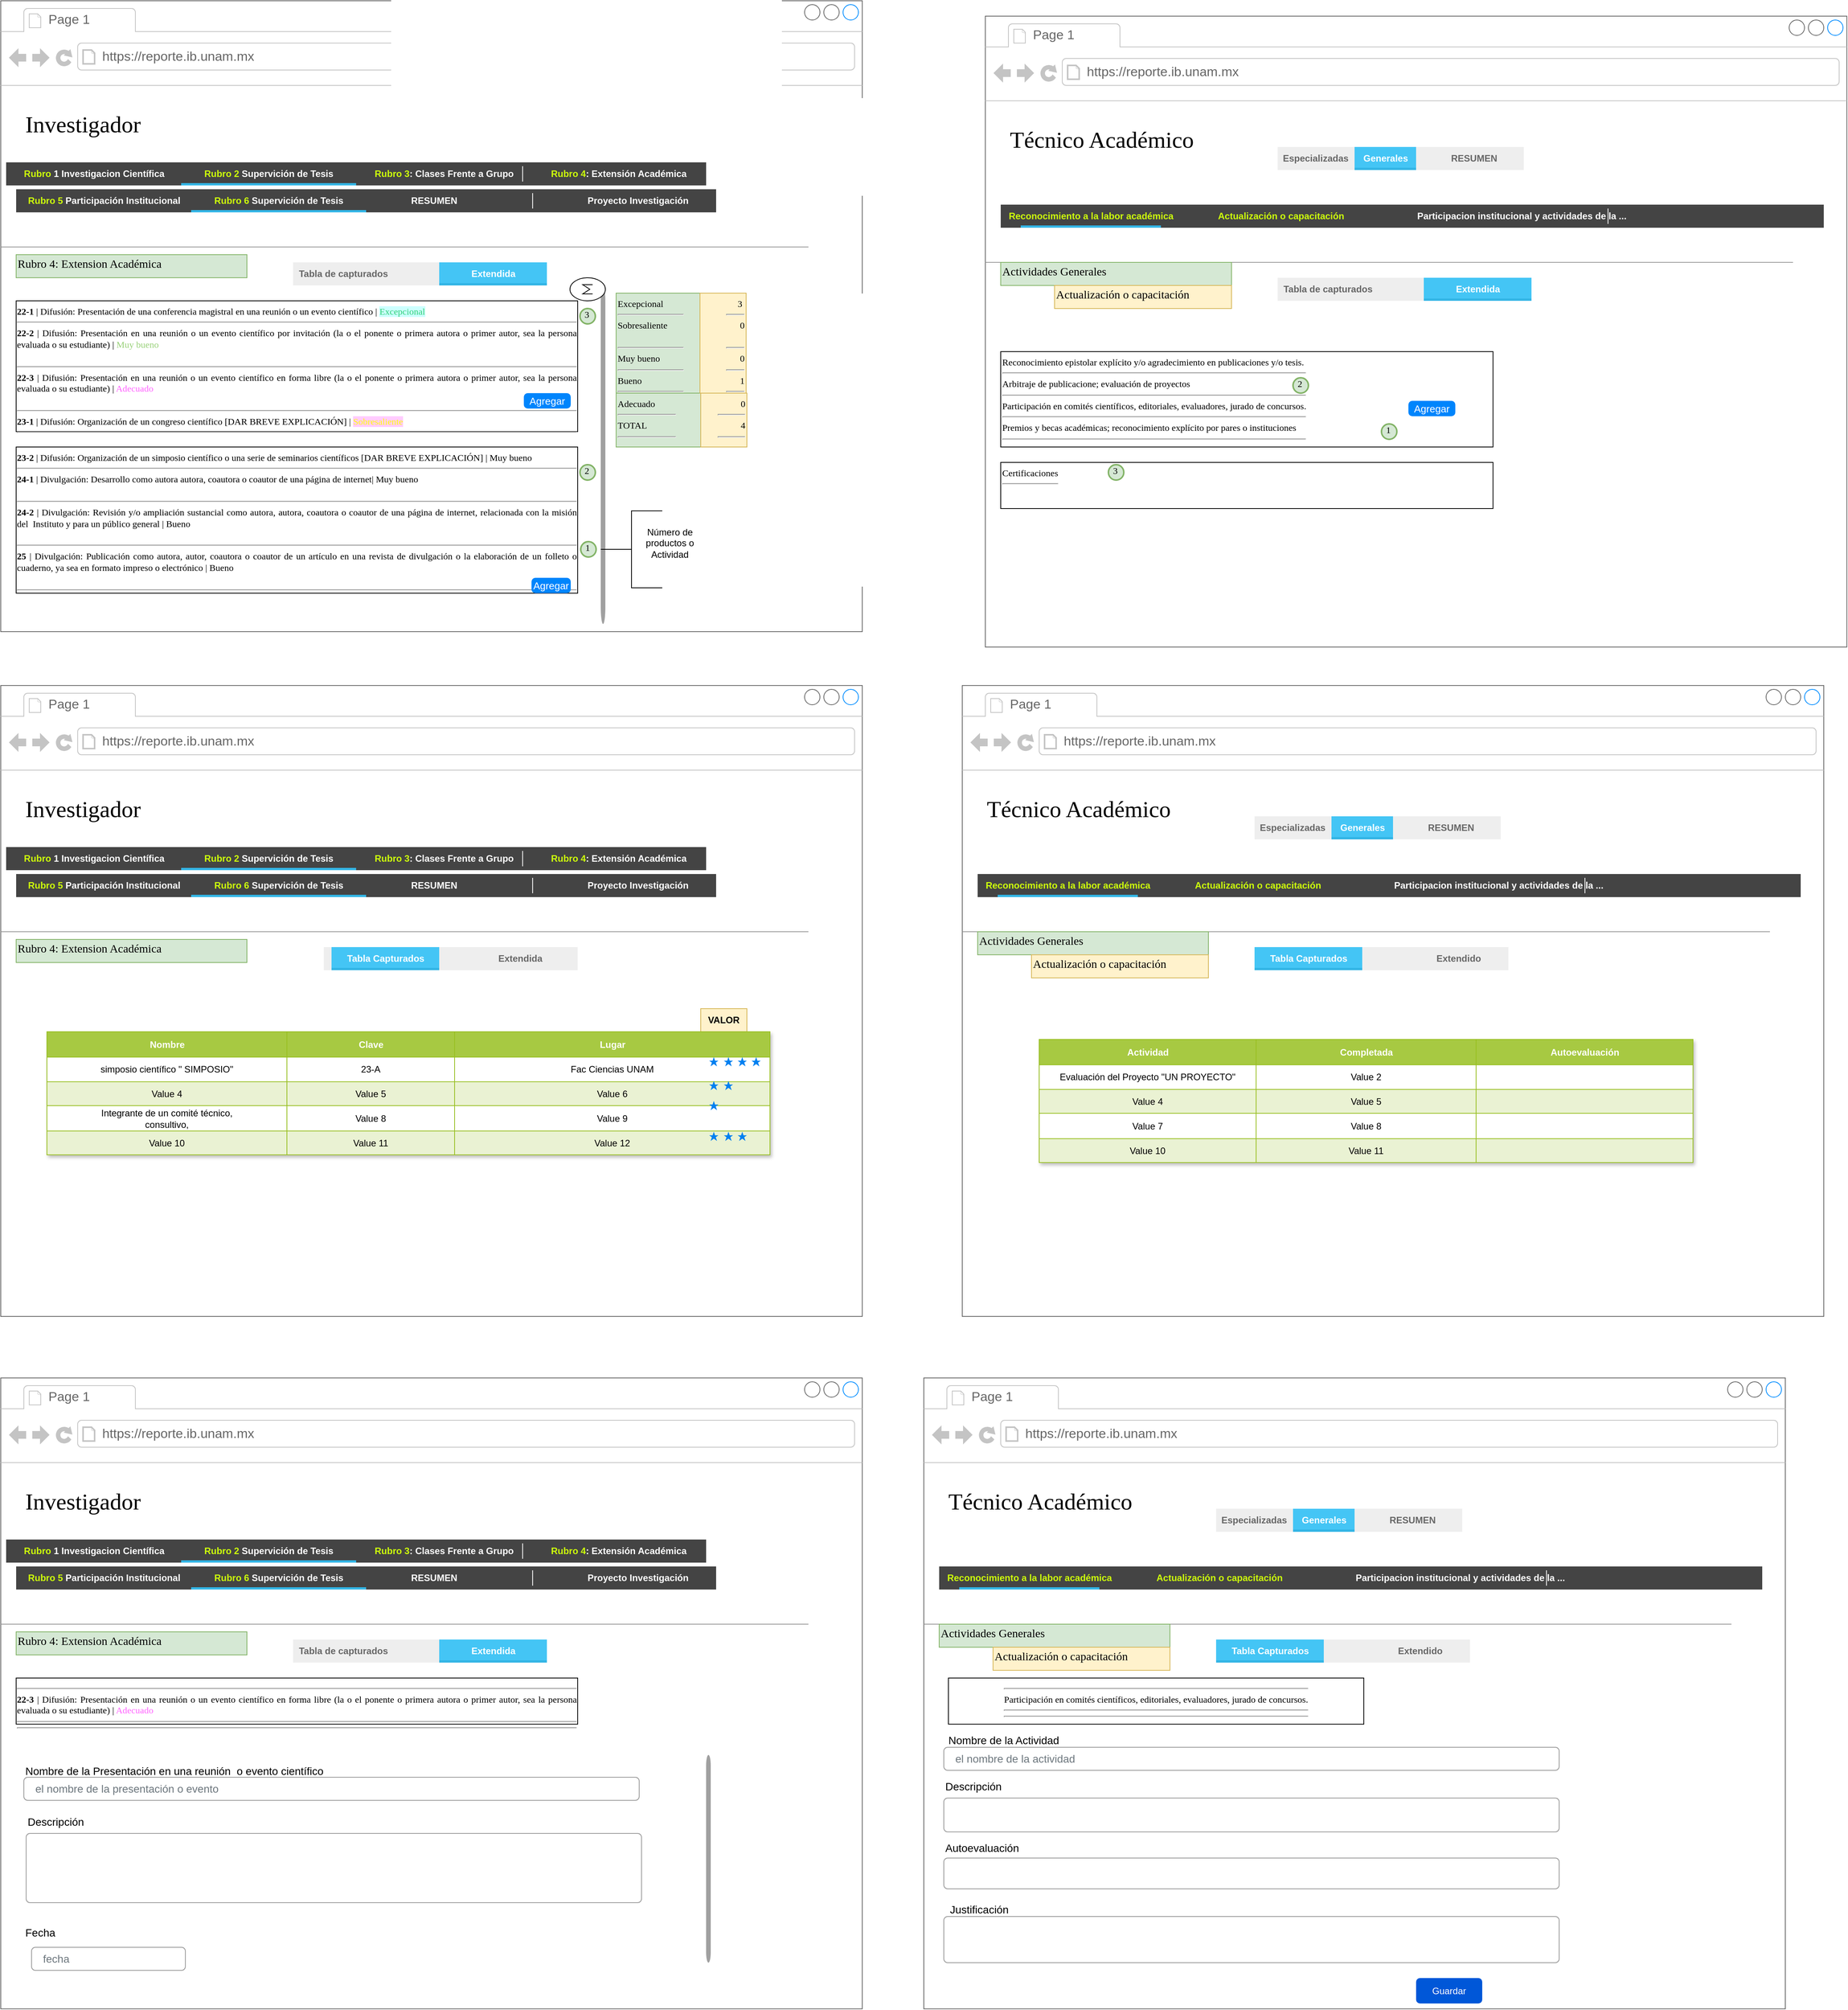 <mxfile version="24.5.5" type="github">
  <diagram name="Page-1" id="2cc2dc42-3aac-f2a9-1cec-7a8b7cbee084">
    <mxGraphModel dx="1912" dy="1059" grid="1" gridSize="10" guides="1" tooltips="1" connect="1" arrows="1" fold="1" page="1" pageScale="1" pageWidth="1100" pageHeight="850" background="#ffffff" math="0" shadow="0">
      <root>
        <mxCell id="0" />
        <mxCell id="1" parent="0" />
        <mxCell id="Z7vsen4MkyStElyQ_sz2-63" value="" style="strokeWidth=1;shadow=0;dashed=0;align=center;html=1;shape=mxgraph.mockup.containers.browserWindow;rSize=0;strokeColor=#666666;mainText=,;recursiveResize=0;rounded=0;labelBackgroundColor=none;fontFamily=Verdana;fontSize=12;fillColor=none;" vertex="1" parent="1">
          <mxGeometry x="160" y="1100" width="1120" height="820" as="geometry" />
        </mxCell>
        <mxCell id="Z7vsen4MkyStElyQ_sz2-64" value="Page 1" style="strokeWidth=1;shadow=0;dashed=0;align=center;html=1;shape=mxgraph.mockup.containers.anchor;fontSize=17;fontColor=#666666;align=left;" vertex="1" parent="Z7vsen4MkyStElyQ_sz2-63">
          <mxGeometry x="60" y="12" width="110" height="26" as="geometry" />
        </mxCell>
        <mxCell id="Z7vsen4MkyStElyQ_sz2-65" value="https://reporte.ib.unam.mx" style="strokeWidth=1;shadow=0;dashed=0;align=center;html=1;shape=mxgraph.mockup.containers.anchor;rSize=0;fontSize=17;fontColor=#666666;align=left;" vertex="1" parent="Z7vsen4MkyStElyQ_sz2-63">
          <mxGeometry x="130" y="60" width="250" height="26" as="geometry" />
        </mxCell>
        <mxCell id="Z7vsen4MkyStElyQ_sz2-66" value="Investigador" style="text;html=1;points=[];align=left;verticalAlign=top;spacingTop=-4;fontSize=30;fontFamily=Verdana" vertex="1" parent="Z7vsen4MkyStElyQ_sz2-63">
          <mxGeometry x="30" y="140" width="340" height="50" as="geometry" />
        </mxCell>
        <mxCell id="Z7vsen4MkyStElyQ_sz2-67" value="" style="verticalLabelPosition=bottom;shadow=0;dashed=0;align=center;html=1;verticalAlign=top;strokeWidth=1;shape=mxgraph.mockup.markup.line;strokeColor=#999999;rounded=0;labelBackgroundColor=none;fillColor=#ffffff;fontFamily=Verdana;fontSize=12;fontColor=#000000;" vertex="1" parent="Z7vsen4MkyStElyQ_sz2-63">
          <mxGeometry y="310" width="1050" height="20" as="geometry" />
        </mxCell>
        <mxCell id="Z7vsen4MkyStElyQ_sz2-68" value="Rubro 4: Extension Académica" style="text;html=1;points=[];align=left;verticalAlign=top;spacingTop=-4;fontSize=15;fontFamily=Verdana;fillColor=#d5e8d4;strokeColor=#82b366;" vertex="1" parent="Z7vsen4MkyStElyQ_sz2-63">
          <mxGeometry x="20" y="330" width="300" height="30" as="geometry" />
        </mxCell>
        <mxCell id="Z7vsen4MkyStElyQ_sz2-70" value="" style="strokeWidth=1;html=1;shadow=0;dashed=0;shape=mxgraph.android.rrect;rSize=0;fillColor=#444444;strokeColor=none;" vertex="1" parent="Z7vsen4MkyStElyQ_sz2-63">
          <mxGeometry x="7" y="210" width="910" height="30" as="geometry" />
        </mxCell>
        <mxCell id="Z7vsen4MkyStElyQ_sz2-71" value="&lt;font color=&quot;#ceff0a&quot;&gt;Rubro&lt;/font&gt; 1 Investigacion Científica" style="strokeWidth=1;html=1;shadow=0;dashed=0;shape=mxgraph.android.anchor;fontStyle=1;fontColor=#ffffff;" vertex="1" parent="Z7vsen4MkyStElyQ_sz2-70">
          <mxGeometry width="227.5" height="30" as="geometry" />
        </mxCell>
        <mxCell id="Z7vsen4MkyStElyQ_sz2-72" value="&lt;font color=&quot;#ceff0a&quot;&gt;Rubro 2&lt;/font&gt; Supervición de Tesis" style="strokeWidth=1;html=1;shadow=0;dashed=0;shape=mxgraph.android.rrect;rSize=0;fontStyle=1;fillColor=none;strokeColor=none;fontColor=#ffffff;" vertex="1" parent="Z7vsen4MkyStElyQ_sz2-70">
          <mxGeometry x="227.5" width="227.5" height="30" as="geometry" />
        </mxCell>
        <mxCell id="Z7vsen4MkyStElyQ_sz2-73" value="" style="strokeWidth=1;html=1;shadow=0;dashed=0;shape=mxgraph.android.rrect;rSize=0;fillColor=#33b5e5;strokeColor=none;" vertex="1" parent="Z7vsen4MkyStElyQ_sz2-72">
          <mxGeometry y="27" width="227.5" height="3" as="geometry" />
        </mxCell>
        <mxCell id="Z7vsen4MkyStElyQ_sz2-74" value="&lt;font color=&quot;#ceff0a&quot;&gt;Rubro 3&lt;/font&gt;: Clases Frente a Grupo" style="strokeWidth=1;html=1;shadow=0;dashed=0;shape=mxgraph.android.anchor;fontStyle=1;fontColor=#ffffff;" vertex="1" parent="Z7vsen4MkyStElyQ_sz2-70">
          <mxGeometry x="455.0" width="227.5" height="30" as="geometry" />
        </mxCell>
        <mxCell id="Z7vsen4MkyStElyQ_sz2-75" value="&lt;font color=&quot;#ceff0a&quot;&gt;Rubro 4&lt;/font&gt;: Extensión Académica" style="strokeWidth=1;html=1;shadow=0;dashed=0;shape=mxgraph.android.anchor;fontStyle=1;fontColor=#ffffff;fillColor=#3399FF;gradientColor=none;strokeColor=default;fillStyle=dots;" vertex="1" parent="Z7vsen4MkyStElyQ_sz2-70">
          <mxGeometry x="682.5" width="227.5" height="30" as="geometry" />
        </mxCell>
        <mxCell id="Z7vsen4MkyStElyQ_sz2-76" value="" style="shape=line;strokeColor=#ffffff;direction=south;" vertex="1" parent="Z7vsen4MkyStElyQ_sz2-70">
          <mxGeometry x="646.838" y="5" width="49.189" height="20" as="geometry" />
        </mxCell>
        <mxCell id="Z7vsen4MkyStElyQ_sz2-77" value="" style="strokeWidth=1;html=1;shadow=0;dashed=0;shape=mxgraph.android.rrect;rSize=0;fillColor=#444444;strokeColor=none;" vertex="1" parent="Z7vsen4MkyStElyQ_sz2-63">
          <mxGeometry x="20" y="245" width="910" height="30" as="geometry" />
        </mxCell>
        <mxCell id="Z7vsen4MkyStElyQ_sz2-78" value="&lt;font color=&quot;#ceff0a&quot;&gt;Rubro 5&lt;/font&gt; Participación Institucional " style="strokeWidth=1;html=1;shadow=0;dashed=0;shape=mxgraph.android.anchor;fontStyle=1;fontColor=#ffffff;" vertex="1" parent="Z7vsen4MkyStElyQ_sz2-77">
          <mxGeometry width="227.5" height="30" as="geometry" />
        </mxCell>
        <mxCell id="Z7vsen4MkyStElyQ_sz2-79" value="&lt;font color=&quot;#ceff0a&quot;&gt;Rubro 6&lt;/font&gt; Supervición de Tesis" style="strokeWidth=1;html=1;shadow=0;dashed=0;shape=mxgraph.android.rrect;rSize=0;fontStyle=1;fillColor=none;strokeColor=none;fontColor=#ffffff;" vertex="1" parent="Z7vsen4MkyStElyQ_sz2-77">
          <mxGeometry x="227.5" width="227.5" height="30" as="geometry" />
        </mxCell>
        <mxCell id="Z7vsen4MkyStElyQ_sz2-80" value="" style="strokeWidth=1;html=1;shadow=0;dashed=0;shape=mxgraph.android.rrect;rSize=0;fillColor=#33b5e5;strokeColor=none;" vertex="1" parent="Z7vsen4MkyStElyQ_sz2-79">
          <mxGeometry y="27" width="227.5" height="3" as="geometry" />
        </mxCell>
        <mxCell id="Z7vsen4MkyStElyQ_sz2-81" value="RESUMEN" style="strokeWidth=1;html=1;shadow=0;dashed=0;shape=mxgraph.android.anchor;fontStyle=1;fontColor=#ffffff;" vertex="1" parent="Z7vsen4MkyStElyQ_sz2-77">
          <mxGeometry x="455" width="175" height="30" as="geometry" />
        </mxCell>
        <mxCell id="Z7vsen4MkyStElyQ_sz2-82" value="" style="strokeWidth=1;html=1;shadow=0;dashed=0;shape=mxgraph.android.anchor;fontStyle=1;fontColor=#ffffff;" vertex="1" parent="Z7vsen4MkyStElyQ_sz2-77">
          <mxGeometry x="682.5" width="227.5" height="30" as="geometry" />
        </mxCell>
        <mxCell id="Z7vsen4MkyStElyQ_sz2-83" value="" style="shape=line;strokeColor=#ffffff;direction=south;" vertex="1" parent="Z7vsen4MkyStElyQ_sz2-77">
          <mxGeometry x="646.838" y="5" width="49.189" height="20" as="geometry" />
        </mxCell>
        <mxCell id="Z7vsen4MkyStElyQ_sz2-84" value="Proyecto Investigación" style="strokeWidth=1;html=1;shadow=0;dashed=0;shape=mxgraph.android.anchor;fontStyle=1;fontColor=#ffffff;" vertex="1" parent="Z7vsen4MkyStElyQ_sz2-77">
          <mxGeometry x="720" width="175" height="30" as="geometry" />
        </mxCell>
        <mxCell id="Z7vsen4MkyStElyQ_sz2-96" value="" style="strokeWidth=1;html=1;shadow=0;dashed=0;shape=mxgraph.android.rrect;rSize=0;fillColor=#eeeeee;strokeColor=none;" vertex="1" parent="Z7vsen4MkyStElyQ_sz2-63">
          <mxGeometry x="420" y="340" width="330" height="30" as="geometry" />
        </mxCell>
        <mxCell id="Z7vsen4MkyStElyQ_sz2-97" value="Extendida" style="strokeWidth=1;html=1;shadow=0;dashed=0;shape=mxgraph.android.anchor;fontStyle=1;fontColor=#666666;" vertex="1" parent="Z7vsen4MkyStElyQ_sz2-96">
          <mxGeometry x="190" width="130" height="30" as="geometry" />
        </mxCell>
        <mxCell id="Z7vsen4MkyStElyQ_sz2-100" value="" style="strokeWidth=1;html=1;shadow=0;dashed=0;shape=mxgraph.android.anchor;fontStyle=1;fontColor=#666666;" vertex="1" parent="Z7vsen4MkyStElyQ_sz2-96">
          <mxGeometry x="165.0" width="82.5" height="30" as="geometry" />
        </mxCell>
        <mxCell id="Z7vsen4MkyStElyQ_sz2-101" value="" style="strokeWidth=1;html=1;shadow=0;dashed=0;shape=mxgraph.android.anchor;fontStyle=1;fontColor=#666666;" vertex="1" parent="Z7vsen4MkyStElyQ_sz2-96">
          <mxGeometry x="247.5" width="82.5" height="30" as="geometry" />
        </mxCell>
        <mxCell id="Z7vsen4MkyStElyQ_sz2-98" value="Tabla Capturados" style="strokeWidth=1;html=1;shadow=0;dashed=0;shape=mxgraph.android.rrect;rSize=0;fontStyle=1;fillColor=#44c5f5;strokeColor=none;fontColor=#ffffff;" vertex="1" parent="Z7vsen4MkyStElyQ_sz2-96">
          <mxGeometry x="10" width="140" height="30" as="geometry" />
        </mxCell>
        <mxCell id="Z7vsen4MkyStElyQ_sz2-99" value="" style="strokeWidth=1;html=1;shadow=0;dashed=0;shape=mxgraph.android.rrect;rSize=0;fillColor=#33b5e5;strokeColor=none;" vertex="1" parent="Z7vsen4MkyStElyQ_sz2-98">
          <mxGeometry y="27" width="140" height="3" as="geometry" />
        </mxCell>
        <mxCell id="Z7vsen4MkyStElyQ_sz2-226" value="VALOR" style="text;html=1;align=center;verticalAlign=middle;whiteSpace=wrap;rounded=0;fontStyle=1;fillColor=#fff2cc;strokeColor=#d6b656;" vertex="1" parent="Z7vsen4MkyStElyQ_sz2-63">
          <mxGeometry x="910" y="420" width="60" height="30" as="geometry" />
        </mxCell>
        <mxCell id="Z7vsen4MkyStElyQ_sz2-140" value="Assets" style="childLayout=tableLayout;recursiveResize=0;strokeColor=#98bf21;fillColor=#A7C942;shadow=1;" vertex="1" parent="1">
          <mxGeometry x="220" y="1550" width="940" height="160" as="geometry" />
        </mxCell>
        <mxCell id="Z7vsen4MkyStElyQ_sz2-141" style="shape=tableRow;horizontal=0;startSize=0;swimlaneHead=0;swimlaneBody=0;top=0;left=0;bottom=0;right=0;dropTarget=0;collapsible=0;recursiveResize=0;expand=0;fontStyle=0;strokeColor=inherit;fillColor=#ffffff;" vertex="1" parent="Z7vsen4MkyStElyQ_sz2-140">
          <mxGeometry width="940" height="33" as="geometry" />
        </mxCell>
        <mxCell id="Z7vsen4MkyStElyQ_sz2-142" value="Nombre" style="connectable=0;recursiveResize=0;strokeColor=inherit;fillColor=#A7C942;align=center;fontStyle=1;fontColor=#FFFFFF;html=1;" vertex="1" parent="Z7vsen4MkyStElyQ_sz2-141">
          <mxGeometry width="312" height="33" as="geometry">
            <mxRectangle width="312" height="33" as="alternateBounds" />
          </mxGeometry>
        </mxCell>
        <mxCell id="Z7vsen4MkyStElyQ_sz2-143" value="Clave " style="connectable=0;recursiveResize=0;strokeColor=inherit;fillColor=#A7C942;align=center;fontStyle=1;fontColor=#FFFFFF;html=1;" vertex="1" parent="Z7vsen4MkyStElyQ_sz2-141">
          <mxGeometry x="312" width="218" height="33" as="geometry">
            <mxRectangle width="218" height="33" as="alternateBounds" />
          </mxGeometry>
        </mxCell>
        <mxCell id="Z7vsen4MkyStElyQ_sz2-144" value="Lugar" style="connectable=0;recursiveResize=0;strokeColor=inherit;fillColor=#A7C942;align=center;fontStyle=1;fontColor=#FFFFFF;html=1;" vertex="1" parent="Z7vsen4MkyStElyQ_sz2-141">
          <mxGeometry x="530" width="410" height="33" as="geometry">
            <mxRectangle width="410" height="33" as="alternateBounds" />
          </mxGeometry>
        </mxCell>
        <mxCell id="Z7vsen4MkyStElyQ_sz2-145" value="" style="shape=tableRow;horizontal=0;startSize=0;swimlaneHead=0;swimlaneBody=0;top=0;left=0;bottom=0;right=0;dropTarget=0;collapsible=0;recursiveResize=0;expand=0;fontStyle=0;strokeColor=inherit;fillColor=#ffffff;" vertex="1" parent="Z7vsen4MkyStElyQ_sz2-140">
          <mxGeometry y="33" width="940" height="32" as="geometry" />
        </mxCell>
        <mxCell id="Z7vsen4MkyStElyQ_sz2-146" value="simposio científico &quot; SIMPOSIO&quot;" style="connectable=0;recursiveResize=0;strokeColor=inherit;fillColor=inherit;align=center;whiteSpace=wrap;html=1;" vertex="1" parent="Z7vsen4MkyStElyQ_sz2-145">
          <mxGeometry width="312" height="32" as="geometry">
            <mxRectangle width="312" height="32" as="alternateBounds" />
          </mxGeometry>
        </mxCell>
        <mxCell id="Z7vsen4MkyStElyQ_sz2-147" value="23-A" style="connectable=0;recursiveResize=0;strokeColor=inherit;fillColor=inherit;align=center;whiteSpace=wrap;html=1;" vertex="1" parent="Z7vsen4MkyStElyQ_sz2-145">
          <mxGeometry x="312" width="218" height="32" as="geometry">
            <mxRectangle width="218" height="32" as="alternateBounds" />
          </mxGeometry>
        </mxCell>
        <mxCell id="Z7vsen4MkyStElyQ_sz2-148" value="Fac Ciencias UNAM" style="connectable=0;recursiveResize=0;strokeColor=inherit;fillColor=inherit;align=center;whiteSpace=wrap;html=1;" vertex="1" parent="Z7vsen4MkyStElyQ_sz2-145">
          <mxGeometry x="530" width="410" height="32" as="geometry">
            <mxRectangle width="410" height="32" as="alternateBounds" />
          </mxGeometry>
        </mxCell>
        <mxCell id="Z7vsen4MkyStElyQ_sz2-149" value="" style="shape=tableRow;horizontal=0;startSize=0;swimlaneHead=0;swimlaneBody=0;top=0;left=0;bottom=0;right=0;dropTarget=0;collapsible=0;recursiveResize=0;expand=0;fontStyle=1;strokeColor=inherit;fillColor=#EAF2D3;" vertex="1" parent="Z7vsen4MkyStElyQ_sz2-140">
          <mxGeometry y="65" width="940" height="31" as="geometry" />
        </mxCell>
        <mxCell id="Z7vsen4MkyStElyQ_sz2-150" value="Value 4" style="connectable=0;recursiveResize=0;strokeColor=inherit;fillColor=inherit;whiteSpace=wrap;html=1;" vertex="1" parent="Z7vsen4MkyStElyQ_sz2-149">
          <mxGeometry width="312" height="31" as="geometry">
            <mxRectangle width="312" height="31" as="alternateBounds" />
          </mxGeometry>
        </mxCell>
        <mxCell id="Z7vsen4MkyStElyQ_sz2-151" value="Value 5" style="connectable=0;recursiveResize=0;strokeColor=inherit;fillColor=inherit;whiteSpace=wrap;html=1;" vertex="1" parent="Z7vsen4MkyStElyQ_sz2-149">
          <mxGeometry x="312" width="218" height="31" as="geometry">
            <mxRectangle width="218" height="31" as="alternateBounds" />
          </mxGeometry>
        </mxCell>
        <mxCell id="Z7vsen4MkyStElyQ_sz2-152" value="Value 6" style="connectable=0;recursiveResize=0;strokeColor=inherit;fillColor=inherit;whiteSpace=wrap;html=1;" vertex="1" parent="Z7vsen4MkyStElyQ_sz2-149">
          <mxGeometry x="530" width="410" height="31" as="geometry">
            <mxRectangle width="410" height="31" as="alternateBounds" />
          </mxGeometry>
        </mxCell>
        <mxCell id="Z7vsen4MkyStElyQ_sz2-153" value="" style="shape=tableRow;horizontal=0;startSize=0;swimlaneHead=0;swimlaneBody=0;top=0;left=0;bottom=0;right=0;dropTarget=0;collapsible=0;recursiveResize=0;expand=0;fontStyle=0;strokeColor=inherit;fillColor=#ffffff;" vertex="1" parent="Z7vsen4MkyStElyQ_sz2-140">
          <mxGeometry y="96" width="940" height="33" as="geometry" />
        </mxCell>
        <mxCell id="Z7vsen4MkyStElyQ_sz2-154" value="Integrante de un comité técnico,&lt;br&gt;consultivo," style="connectable=0;recursiveResize=0;strokeColor=inherit;fillColor=inherit;fontStyle=0;align=center;whiteSpace=wrap;html=1;" vertex="1" parent="Z7vsen4MkyStElyQ_sz2-153">
          <mxGeometry width="312" height="33" as="geometry">
            <mxRectangle width="312" height="33" as="alternateBounds" />
          </mxGeometry>
        </mxCell>
        <mxCell id="Z7vsen4MkyStElyQ_sz2-155" value="Value 8" style="connectable=0;recursiveResize=0;strokeColor=inherit;fillColor=inherit;fontStyle=0;align=center;whiteSpace=wrap;html=1;" vertex="1" parent="Z7vsen4MkyStElyQ_sz2-153">
          <mxGeometry x="312" width="218" height="33" as="geometry">
            <mxRectangle width="218" height="33" as="alternateBounds" />
          </mxGeometry>
        </mxCell>
        <mxCell id="Z7vsen4MkyStElyQ_sz2-156" value="Value 9" style="connectable=0;recursiveResize=0;strokeColor=inherit;fillColor=inherit;fontStyle=0;align=center;whiteSpace=wrap;html=1;" vertex="1" parent="Z7vsen4MkyStElyQ_sz2-153">
          <mxGeometry x="530" width="410" height="33" as="geometry">
            <mxRectangle width="410" height="33" as="alternateBounds" />
          </mxGeometry>
        </mxCell>
        <mxCell id="Z7vsen4MkyStElyQ_sz2-157" value="" style="shape=tableRow;horizontal=0;startSize=0;swimlaneHead=0;swimlaneBody=0;top=0;left=0;bottom=0;right=0;dropTarget=0;collapsible=0;recursiveResize=0;expand=0;fontStyle=1;strokeColor=inherit;fillColor=#EAF2D3;" vertex="1" parent="Z7vsen4MkyStElyQ_sz2-140">
          <mxGeometry y="129" width="940" height="31" as="geometry" />
        </mxCell>
        <mxCell id="Z7vsen4MkyStElyQ_sz2-158" value="Value 10" style="connectable=0;recursiveResize=0;strokeColor=inherit;fillColor=inherit;whiteSpace=wrap;html=1;" vertex="1" parent="Z7vsen4MkyStElyQ_sz2-157">
          <mxGeometry width="312" height="31" as="geometry">
            <mxRectangle width="312" height="31" as="alternateBounds" />
          </mxGeometry>
        </mxCell>
        <mxCell id="Z7vsen4MkyStElyQ_sz2-159" value="Value 11" style="connectable=0;recursiveResize=0;strokeColor=inherit;fillColor=inherit;whiteSpace=wrap;html=1;" vertex="1" parent="Z7vsen4MkyStElyQ_sz2-157">
          <mxGeometry x="312" width="218" height="31" as="geometry">
            <mxRectangle width="218" height="31" as="alternateBounds" />
          </mxGeometry>
        </mxCell>
        <mxCell id="Z7vsen4MkyStElyQ_sz2-160" value="Value 12" style="connectable=0;recursiveResize=0;strokeColor=inherit;fillColor=inherit;whiteSpace=wrap;html=1;" vertex="1" parent="Z7vsen4MkyStElyQ_sz2-157">
          <mxGeometry x="530" width="410" height="31" as="geometry">
            <mxRectangle width="410" height="31" as="alternateBounds" />
          </mxGeometry>
        </mxCell>
        <mxCell id="7026571954dc6520-1" value="" style="strokeWidth=1;shadow=0;dashed=0;align=center;html=1;shape=mxgraph.mockup.containers.browserWindow;rSize=0;strokeColor=#666666;mainText=,;recursiveResize=0;rounded=0;labelBackgroundColor=none;fontFamily=Verdana;fontSize=12;fillColor=none;" parent="1" vertex="1">
          <mxGeometry x="160" y="210" width="1120" height="820" as="geometry" />
        </mxCell>
        <mxCell id="7026571954dc6520-2" value="Page 1" style="strokeWidth=1;shadow=0;dashed=0;align=center;html=1;shape=mxgraph.mockup.containers.anchor;fontSize=17;fontColor=#666666;align=left;" parent="7026571954dc6520-1" vertex="1">
          <mxGeometry x="60" y="12" width="110" height="26" as="geometry" />
        </mxCell>
        <mxCell id="7026571954dc6520-3" value="https://reporte.ib.unam.mx" style="strokeWidth=1;shadow=0;dashed=0;align=center;html=1;shape=mxgraph.mockup.containers.anchor;rSize=0;fontSize=17;fontColor=#666666;align=left;" parent="7026571954dc6520-1" vertex="1">
          <mxGeometry x="130" y="60" width="250" height="26" as="geometry" />
        </mxCell>
        <mxCell id="7026571954dc6520-4" value="Investigador" style="text;html=1;points=[];align=left;verticalAlign=top;spacingTop=-4;fontSize=30;fontFamily=Verdana" parent="7026571954dc6520-1" vertex="1">
          <mxGeometry x="30" y="140" width="340" height="50" as="geometry" />
        </mxCell>
        <mxCell id="7026571954dc6520-15" value="" style="verticalLabelPosition=bottom;shadow=0;dashed=0;align=center;html=1;verticalAlign=top;strokeWidth=1;shape=mxgraph.mockup.markup.line;strokeColor=#999999;rounded=0;labelBackgroundColor=none;fillColor=#ffffff;fontFamily=Verdana;fontSize=12;fontColor=#000000;" parent="7026571954dc6520-1" vertex="1">
          <mxGeometry y="310" width="1050" height="20" as="geometry" />
        </mxCell>
        <mxCell id="7026571954dc6520-16" value="Rubro 4: Extension Académica" style="text;html=1;points=[];align=left;verticalAlign=top;spacingTop=-4;fontSize=15;fontFamily=Verdana;fillColor=#d5e8d4;strokeColor=#82b366;" parent="7026571954dc6520-1" vertex="1">
          <mxGeometry x="20" y="330" width="300" height="30" as="geometry" />
        </mxCell>
        <mxCell id="7026571954dc6520-33" value="&lt;div style=&quot;text-align: justify&quot;&gt;&lt;b&gt;22-1&lt;/b&gt; | Difusión: Presentación de una conferencia magistral en una reunión o un evento científico | &lt;font style=&quot;background-color: rgb(204, 255, 255);&quot; color=&quot;#33d17a&quot;&gt;Excepcional &lt;/font&gt;&lt;br&gt;&lt;/div&gt;&lt;div style=&quot;text-align: justify&quot;&gt;&lt;hr id=&quot;null&quot; style=&quot;text-align: justify&quot;&gt;&lt;span&gt;&lt;div style=&quot;text-align: justify&quot;&gt;&lt;b&gt;22-2&lt;/b&gt; | Difusión: Presentación en una reunión o un evento científico por invitación (la o el ponente o primera autora o primer autor, sea la persona evaluada o su estudiante) | &lt;font color=&quot;#97d077&quot;&gt;Muy bueno&lt;/font&gt;&lt;br&gt;&lt;br&gt;&lt;/div&gt;&lt;/span&gt;&lt;/div&gt;&lt;hr id=&quot;null&quot; style=&quot;text-align: justify&quot;&gt;&lt;span&gt;&lt;div style=&quot;text-align: justify&quot;&gt;&lt;span&gt;&lt;b&gt;22-3&lt;/b&gt; | Difusión: Presentación en una reunión o un evento científico en forma libre (la o el ponente o primera autora o primer autor, sea la persona evaluada o su estudiante) | &lt;font color=&quot;#ff66ff&quot;&gt;Adecuado&lt;/font&gt;&lt;br&gt;&lt;br&gt;&lt;/span&gt;&lt;/div&gt;&lt;/span&gt;&lt;hr id=&quot;null&quot; style=&quot;text-align: justify&quot;&gt;&lt;span&gt;&lt;div style=&quot;text-align: justify&quot;&gt;&lt;b&gt;23-1&lt;/b&gt; | Difusión: Organización de un congreso científico [DAR BREVE EXPLICACIÓN] | &lt;font style=&quot;background-color: rgb(255, 204, 255);&quot; color=&quot;#ffff00&quot;&gt;Sobresaliente&lt;/font&gt;&lt;br&gt;&lt;/div&gt;&lt;/span&gt;&lt;hr id=&quot;null&quot; style=&quot;text-align: left&quot;&gt;" style="whiteSpace=wrap;html=1;rounded=0;shadow=0;labelBackgroundColor=none;strokeWidth=1;fontFamily=Verdana;fontSize=12;align=center;verticalAlign=top;" parent="7026571954dc6520-1" vertex="1">
          <mxGeometry x="20" y="390" width="730" height="170" as="geometry" />
        </mxCell>
        <mxCell id="Z7vsen4MkyStElyQ_sz2-1" value="" style="strokeWidth=1;html=1;shadow=0;dashed=0;shape=mxgraph.android.rrect;rSize=0;fillColor=#444444;strokeColor=none;" vertex="1" parent="7026571954dc6520-1">
          <mxGeometry x="7" y="210" width="910" height="30" as="geometry" />
        </mxCell>
        <mxCell id="Z7vsen4MkyStElyQ_sz2-2" value="&lt;font color=&quot;#ceff0a&quot;&gt;Rubro&lt;/font&gt; 1 Investigacion Científica" style="strokeWidth=1;html=1;shadow=0;dashed=0;shape=mxgraph.android.anchor;fontStyle=1;fontColor=#ffffff;" vertex="1" parent="Z7vsen4MkyStElyQ_sz2-1">
          <mxGeometry width="227.5" height="30" as="geometry" />
        </mxCell>
        <mxCell id="Z7vsen4MkyStElyQ_sz2-3" value="&lt;font color=&quot;#ceff0a&quot;&gt;Rubro 2&lt;/font&gt; Supervición de Tesis" style="strokeWidth=1;html=1;shadow=0;dashed=0;shape=mxgraph.android.rrect;rSize=0;fontStyle=1;fillColor=none;strokeColor=none;fontColor=#ffffff;" vertex="1" parent="Z7vsen4MkyStElyQ_sz2-1">
          <mxGeometry x="227.5" width="227.5" height="30" as="geometry" />
        </mxCell>
        <mxCell id="Z7vsen4MkyStElyQ_sz2-4" value="" style="strokeWidth=1;html=1;shadow=0;dashed=0;shape=mxgraph.android.rrect;rSize=0;fillColor=#33b5e5;strokeColor=none;" vertex="1" parent="Z7vsen4MkyStElyQ_sz2-3">
          <mxGeometry y="27" width="227.5" height="3" as="geometry" />
        </mxCell>
        <mxCell id="Z7vsen4MkyStElyQ_sz2-5" value="&lt;font color=&quot;#ceff0a&quot;&gt;Rubro 3&lt;/font&gt;: Clases Frente a Grupo" style="strokeWidth=1;html=1;shadow=0;dashed=0;shape=mxgraph.android.anchor;fontStyle=1;fontColor=#ffffff;" vertex="1" parent="Z7vsen4MkyStElyQ_sz2-1">
          <mxGeometry x="455.0" width="227.5" height="30" as="geometry" />
        </mxCell>
        <mxCell id="Z7vsen4MkyStElyQ_sz2-6" value="&lt;font color=&quot;#ceff0a&quot;&gt;Rubro 4&lt;/font&gt;: Extensión Académica" style="strokeWidth=1;html=1;shadow=0;dashed=0;shape=mxgraph.android.anchor;fontStyle=1;fontColor=#ffffff;fillColor=#3399FF;gradientColor=none;strokeColor=default;fillStyle=dots;" vertex="1" parent="Z7vsen4MkyStElyQ_sz2-1">
          <mxGeometry x="682.5" width="227.5" height="30" as="geometry" />
        </mxCell>
        <mxCell id="Z7vsen4MkyStElyQ_sz2-7" value="" style="shape=line;strokeColor=#ffffff;direction=south;" vertex="1" parent="Z7vsen4MkyStElyQ_sz2-1">
          <mxGeometry x="646.838" y="5" width="49.189" height="20" as="geometry" />
        </mxCell>
        <mxCell id="Z7vsen4MkyStElyQ_sz2-11" value="" style="strokeWidth=1;html=1;shadow=0;dashed=0;shape=mxgraph.android.rrect;rSize=0;fillColor=#444444;strokeColor=none;" vertex="1" parent="7026571954dc6520-1">
          <mxGeometry x="20" y="245" width="910" height="30" as="geometry" />
        </mxCell>
        <mxCell id="Z7vsen4MkyStElyQ_sz2-12" value="&lt;font color=&quot;#ceff0a&quot;&gt;Rubro 5&lt;/font&gt; Participación Institucional " style="strokeWidth=1;html=1;shadow=0;dashed=0;shape=mxgraph.android.anchor;fontStyle=1;fontColor=#ffffff;" vertex="1" parent="Z7vsen4MkyStElyQ_sz2-11">
          <mxGeometry width="227.5" height="30" as="geometry" />
        </mxCell>
        <mxCell id="Z7vsen4MkyStElyQ_sz2-13" value="&lt;font color=&quot;#ceff0a&quot;&gt;Rubro 6&lt;/font&gt; Supervición de Tesis" style="strokeWidth=1;html=1;shadow=0;dashed=0;shape=mxgraph.android.rrect;rSize=0;fontStyle=1;fillColor=none;strokeColor=none;fontColor=#ffffff;" vertex="1" parent="Z7vsen4MkyStElyQ_sz2-11">
          <mxGeometry x="227.5" width="227.5" height="30" as="geometry" />
        </mxCell>
        <mxCell id="Z7vsen4MkyStElyQ_sz2-14" value="" style="strokeWidth=1;html=1;shadow=0;dashed=0;shape=mxgraph.android.rrect;rSize=0;fillColor=#33b5e5;strokeColor=none;" vertex="1" parent="Z7vsen4MkyStElyQ_sz2-13">
          <mxGeometry y="27" width="227.5" height="3" as="geometry" />
        </mxCell>
        <mxCell id="Z7vsen4MkyStElyQ_sz2-15" value="RESUMEN" style="strokeWidth=1;html=1;shadow=0;dashed=0;shape=mxgraph.android.anchor;fontStyle=1;fontColor=#ffffff;" vertex="1" parent="Z7vsen4MkyStElyQ_sz2-11">
          <mxGeometry x="455" width="175" height="30" as="geometry" />
        </mxCell>
        <mxCell id="Z7vsen4MkyStElyQ_sz2-16" value="" style="strokeWidth=1;html=1;shadow=0;dashed=0;shape=mxgraph.android.anchor;fontStyle=1;fontColor=#ffffff;" vertex="1" parent="Z7vsen4MkyStElyQ_sz2-11">
          <mxGeometry x="682.5" width="227.5" height="30" as="geometry" />
        </mxCell>
        <mxCell id="Z7vsen4MkyStElyQ_sz2-17" value="" style="shape=line;strokeColor=#ffffff;direction=south;" vertex="1" parent="Z7vsen4MkyStElyQ_sz2-11">
          <mxGeometry x="646.838" y="5" width="49.189" height="20" as="geometry" />
        </mxCell>
        <mxCell id="Z7vsen4MkyStElyQ_sz2-25" value="Proyecto Investigación" style="strokeWidth=1;html=1;shadow=0;dashed=0;shape=mxgraph.android.anchor;fontStyle=1;fontColor=#ffffff;" vertex="1" parent="Z7vsen4MkyStElyQ_sz2-11">
          <mxGeometry x="720" width="175" height="30" as="geometry" />
        </mxCell>
        <mxCell id="Z7vsen4MkyStElyQ_sz2-26" value="&lt;div style=&quot;text-align: justify&quot;&gt;&lt;b&gt;23-2&lt;/b&gt; | Difusión: Organización de un simposio científico o una serie de seminarios científicos [DAR BREVE EXPLICACIÓN] | Muy bueno&lt;br&gt;&lt;/div&gt;&lt;div style=&quot;text-align: justify&quot;&gt;&lt;hr id=&quot;null&quot; style=&quot;text-align: justify&quot;&gt;&lt;span&gt;&lt;div style=&quot;text-align: justify&quot;&gt;&lt;b&gt;24-1&lt;/b&gt; | Divulgación: Desarrollo como autora autora, coautora o coautor de una página de internet| Muy bueno&lt;br&gt;&lt;br&gt;&lt;/div&gt;&lt;/span&gt;&lt;/div&gt;&lt;hr id=&quot;null&quot; style=&quot;text-align: justify&quot;&gt;&lt;span&gt;&lt;div style=&quot;text-align: justify&quot;&gt;&lt;span&gt;&lt;b&gt;24-2&lt;/b&gt; | Divulgación: Revisión y/o ampliación sustancial como autora, autora, coautora o coautor de una página de internet, relacionada con la misión del&amp;nbsp; Instituto y para un público general | Bueno&lt;br&gt;&lt;br&gt;&lt;/span&gt;&lt;/div&gt;&lt;/span&gt;&lt;hr id=&quot;null&quot; style=&quot;text-align: justify&quot;&gt;&lt;span&gt;&lt;div style=&quot;text-align: justify&quot;&gt;&lt;b&gt;25&lt;/b&gt; | Divulgación: Publicación como autora, autor, coautora o coautor de un artículo en una revista de divulgación o la elaboración de un folleto o cuaderno, ya sea en formato impreso o electrónico | Bueno&lt;br&gt;&lt;br&gt;&lt;/div&gt;&lt;/span&gt;&lt;hr id=&quot;null&quot; style=&quot;text-align: left&quot;&gt;" style="whiteSpace=wrap;html=1;rounded=0;shadow=0;labelBackgroundColor=none;strokeWidth=1;fontFamily=Verdana;fontSize=12;align=center;verticalAlign=top;" vertex="1" parent="7026571954dc6520-1">
          <mxGeometry x="20" y="580" width="730" height="190" as="geometry" />
        </mxCell>
        <mxCell id="Z7vsen4MkyStElyQ_sz2-27" value="3" style="ellipse;whiteSpace=wrap;html=1;aspect=fixed;strokeWidth=2;fontFamily=Tahoma;spacingBottom=4;spacingRight=2;strokeColor=#82b366;fillColor=#d5e8d4;" vertex="1" parent="7026571954dc6520-1">
          <mxGeometry x="753" y="400" width="20" height="20" as="geometry" />
        </mxCell>
        <mxCell id="Z7vsen4MkyStElyQ_sz2-28" value="2" style="ellipse;whiteSpace=wrap;html=1;aspect=fixed;strokeWidth=2;fontFamily=Tahoma;spacingBottom=4;spacingRight=2;strokeColor=#82b366;fillColor=#d5e8d4;" vertex="1" parent="7026571954dc6520-1">
          <mxGeometry x="753" y="603" width="20" height="20" as="geometry" />
        </mxCell>
        <mxCell id="Z7vsen4MkyStElyQ_sz2-29" value="1" style="ellipse;whiteSpace=wrap;html=1;aspect=fixed;strokeWidth=2;fontFamily=Tahoma;spacingBottom=4;spacingRight=2;strokeColor=#82b366;fillColor=#d5e8d4;" vertex="1" parent="7026571954dc6520-1">
          <mxGeometry x="754" y="703" width="20" height="20" as="geometry" />
        </mxCell>
        <mxCell id="Z7vsen4MkyStElyQ_sz2-34" value="&lt;div align=&quot;left&quot;&gt;Excepcional&amp;nbsp;&amp;nbsp;&amp;nbsp;&amp;nbsp;&amp;nbsp;&amp;nbsp;&amp;nbsp;&amp;nbsp;&amp;nbsp; &lt;br&gt;&lt;/div&gt;&lt;div align=&quot;left&quot;&gt;&lt;hr id=&quot;null&quot; style=&quot;&quot;&gt;&lt;span&gt;&lt;div style=&quot;&quot;&gt;Sobresaliente&lt;br&gt;&lt;br&gt;&lt;/div&gt;&lt;/span&gt;&lt;/div&gt;&lt;hr align=&quot;left&quot; id=&quot;null&quot;&gt;&lt;div align=&quot;left&quot;&gt;&lt;span&gt;Muy bueno&lt;/span&gt;&lt;br&gt;&lt;span&gt;&lt;/span&gt;&lt;/div&gt;&lt;hr align=&quot;left&quot; id=&quot;null&quot;&gt;&lt;div align=&quot;left&quot;&gt;&lt;span&gt;Bueno&lt;/span&gt;&lt;/div&gt;&lt;hr align=&quot;left&quot; id=&quot;null&quot;&gt;" style="whiteSpace=wrap;html=1;rounded=0;shadow=0;labelBackgroundColor=none;strokeWidth=1;fontFamily=Verdana;fontSize=12;align=left;verticalAlign=top;fillColor=#d5e8d4;strokeColor=#82b366;" vertex="1" parent="7026571954dc6520-1">
          <mxGeometry x="800" y="380" width="110" height="130" as="geometry" />
        </mxCell>
        <mxCell id="Z7vsen4MkyStElyQ_sz2-35" value="&lt;div align=&quot;left&quot;&gt;Adecuado &amp;nbsp;&amp;nbsp;&amp;nbsp;&amp;nbsp;&amp;nbsp;&amp;nbsp;&amp;nbsp;&amp;nbsp; &lt;br&gt;&lt;/div&gt;&lt;div align=&quot;left&quot;&gt;&lt;hr id=&quot;null&quot; style=&quot;&quot;&gt;&lt;span&gt;&lt;div style=&quot;&quot;&gt;TOTAL&lt;br&gt;&lt;/div&gt;&lt;/span&gt;&lt;/div&gt;&lt;hr align=&quot;left&quot; id=&quot;null&quot;&gt;" style="whiteSpace=wrap;html=1;rounded=0;shadow=0;labelBackgroundColor=none;strokeWidth=1;fontFamily=Verdana;fontSize=12;align=left;verticalAlign=top;fillColor=#d5e8d4;strokeColor=#82b366;" vertex="1" parent="7026571954dc6520-1">
          <mxGeometry x="800" y="510" width="110" height="70" as="geometry" />
        </mxCell>
        <mxCell id="Z7vsen4MkyStElyQ_sz2-36" value="&amp;nbsp;&amp;nbsp;&amp;nbsp;&amp;nbsp; 3&amp;nbsp; &lt;br&gt;&lt;div&gt;&lt;hr style=&quot;&quot; id=&quot;null&quot;&gt;&lt;span&gt;&lt;div style=&quot;&quot;&gt;0&lt;br&gt;&lt;br&gt;&lt;/div&gt;&lt;/span&gt;&lt;/div&gt;&lt;hr id=&quot;null&quot;&gt;0&lt;hr id=&quot;null&quot;&gt;1&lt;hr id=&quot;null&quot;&gt;" style="whiteSpace=wrap;html=1;rounded=0;shadow=0;labelBackgroundColor=none;strokeWidth=1;fontFamily=Verdana;fontSize=12;align=right;verticalAlign=top;fillColor=#fff2cc;strokeColor=#d6b656;" vertex="1" parent="7026571954dc6520-1">
          <mxGeometry x="909" y="380" width="60" height="130" as="geometry" />
        </mxCell>
        <mxCell id="Z7vsen4MkyStElyQ_sz2-37" value="&lt;div&gt;&amp;nbsp;&amp;nbsp;&amp;nbsp;&amp;nbsp;&amp;nbsp;&amp;nbsp;&amp;nbsp;&amp;nbsp;&amp;nbsp; 0 &lt;br&gt;&lt;/div&gt;&lt;div&gt;&lt;hr style=&quot;&quot; id=&quot;null&quot;&gt;&lt;span&gt;4&lt;/span&gt;&lt;/div&gt;&lt;hr id=&quot;null&quot;&gt;" style="whiteSpace=wrap;html=1;rounded=0;shadow=0;labelBackgroundColor=none;strokeWidth=1;fontFamily=Verdana;fontSize=12;align=right;verticalAlign=top;fillColor=#fff2cc;strokeColor=#d6b656;" vertex="1" parent="7026571954dc6520-1">
          <mxGeometry x="910" y="510" width="60" height="70" as="geometry" />
        </mxCell>
        <mxCell id="Z7vsen4MkyStElyQ_sz2-42" value="Agregar" style="html=1;shadow=0;dashed=0;shape=mxgraph.bootstrap.rrect;rSize=5;strokeColor=none;strokeWidth=1;fillColor=#0085FC;fontColor=#FFFFFF;whiteSpace=wrap;align=center;verticalAlign=middle;spacingLeft=0;fontStyle=0;fontSize=13;spacing=5;" vertex="1" parent="7026571954dc6520-1">
          <mxGeometry x="680" y="510" width="61" height="20" as="geometry" />
        </mxCell>
        <mxCell id="Z7vsen4MkyStElyQ_sz2-44" value="" style="html=1;verticalLabelPosition=bottom;labelBackgroundColor=#ffffff;verticalAlign=top;shadow=0;dashed=0;strokeWidth=2;shape=mxgraph.ios7.misc.scroll_(vertical);fillColor=#a0a0a0;" vertex="1" parent="7026571954dc6520-1">
          <mxGeometry x="780" y="370" width="6" height="440" as="geometry" />
        </mxCell>
        <mxCell id="Z7vsen4MkyStElyQ_sz2-46" value="Agregar" style="html=1;shadow=0;dashed=0;shape=mxgraph.bootstrap.rrect;rSize=5;strokeColor=none;strokeWidth=1;fillColor=#0085FC;fontColor=#FFFFFF;whiteSpace=wrap;align=center;verticalAlign=middle;spacingLeft=0;fontStyle=0;fontSize=13;spacing=5;" vertex="1" parent="7026571954dc6520-1">
          <mxGeometry x="690" y="750" width="51" height="20" as="geometry" />
        </mxCell>
        <mxCell id="Z7vsen4MkyStElyQ_sz2-54" value="" style="strokeWidth=1;html=1;shadow=0;dashed=0;shape=mxgraph.android.rrect;rSize=0;fillColor=#eeeeee;strokeColor=none;" vertex="1" parent="7026571954dc6520-1">
          <mxGeometry x="380" y="340" width="330" height="30" as="geometry" />
        </mxCell>
        <mxCell id="Z7vsen4MkyStElyQ_sz2-55" value="Tabla de capturados" style="strokeWidth=1;html=1;shadow=0;dashed=0;shape=mxgraph.android.anchor;fontStyle=1;fontColor=#666666;" vertex="1" parent="Z7vsen4MkyStElyQ_sz2-54">
          <mxGeometry width="130" height="30" as="geometry" />
        </mxCell>
        <mxCell id="Z7vsen4MkyStElyQ_sz2-56" value="Extendida" style="strokeWidth=1;html=1;shadow=0;dashed=0;shape=mxgraph.android.rrect;rSize=0;fontStyle=1;fillColor=#44c5f5;strokeColor=none;fontColor=#ffffff;" vertex="1" parent="Z7vsen4MkyStElyQ_sz2-54">
          <mxGeometry x="190" width="140" height="30" as="geometry" />
        </mxCell>
        <mxCell id="Z7vsen4MkyStElyQ_sz2-57" value="" style="strokeWidth=1;html=1;shadow=0;dashed=0;shape=mxgraph.android.rrect;rSize=0;fillColor=#33b5e5;strokeColor=none;" vertex="1" parent="Z7vsen4MkyStElyQ_sz2-56">
          <mxGeometry y="27" width="140" height="3" as="geometry" />
        </mxCell>
        <mxCell id="Z7vsen4MkyStElyQ_sz2-58" value="" style="strokeWidth=1;html=1;shadow=0;dashed=0;shape=mxgraph.android.anchor;fontStyle=1;fontColor=#666666;" vertex="1" parent="Z7vsen4MkyStElyQ_sz2-54">
          <mxGeometry x="165.0" width="82.5" height="30" as="geometry" />
        </mxCell>
        <mxCell id="Z7vsen4MkyStElyQ_sz2-59" value="" style="strokeWidth=1;html=1;shadow=0;dashed=0;shape=mxgraph.android.anchor;fontStyle=1;fontColor=#666666;" vertex="1" parent="Z7vsen4MkyStElyQ_sz2-54">
          <mxGeometry x="247.5" width="82.5" height="30" as="geometry" />
        </mxCell>
        <mxCell id="Z7vsen4MkyStElyQ_sz2-207" value="" style="verticalLabelPosition=bottom;shadow=0;dashed=0;align=center;html=1;verticalAlign=top;shape=mxgraph.electrical.abstract.sum;" vertex="1" parent="7026571954dc6520-1">
          <mxGeometry x="740" y="360" width="46" height="30" as="geometry" />
        </mxCell>
        <mxCell id="Z7vsen4MkyStElyQ_sz2-229" value="" style="html=1;shape=mxgraph.flowchart.annotation_2;align=left;labelPosition=right;" vertex="1" parent="7026571954dc6520-1">
          <mxGeometry x="780" y="663" width="80" height="100" as="geometry" />
        </mxCell>
        <mxCell id="Z7vsen4MkyStElyQ_sz2-230" value="Número de productos o Actividad" style="text;html=1;strokeColor=none;fillColor=none;align=center;verticalAlign=middle;whiteSpace=wrap;rounded=0;" vertex="1" parent="7026571954dc6520-1">
          <mxGeometry x="830" y="690" width="80" height="30" as="geometry" />
        </mxCell>
        <mxCell id="Z7vsen4MkyStElyQ_sz2-161" value="" style="strokeWidth=1;shadow=0;dashed=0;align=center;html=1;shape=mxgraph.mockup.containers.browserWindow;rSize=0;strokeColor=#666666;mainText=,;recursiveResize=0;rounded=0;labelBackgroundColor=none;fontFamily=Verdana;fontSize=12;fillColor=none;" vertex="1" parent="1">
          <mxGeometry x="1440" y="230" width="1120" height="820" as="geometry" />
        </mxCell>
        <mxCell id="Z7vsen4MkyStElyQ_sz2-162" value="Page 1" style="strokeWidth=1;shadow=0;dashed=0;align=center;html=1;shape=mxgraph.mockup.containers.anchor;fontSize=17;fontColor=#666666;align=left;" vertex="1" parent="Z7vsen4MkyStElyQ_sz2-161">
          <mxGeometry x="60" y="12" width="110" height="26" as="geometry" />
        </mxCell>
        <mxCell id="Z7vsen4MkyStElyQ_sz2-163" value="https://reporte.ib.unam.mx" style="strokeWidth=1;shadow=0;dashed=0;align=center;html=1;shape=mxgraph.mockup.containers.anchor;rSize=0;fontSize=17;fontColor=#666666;align=left;" vertex="1" parent="Z7vsen4MkyStElyQ_sz2-161">
          <mxGeometry x="130" y="60" width="250" height="26" as="geometry" />
        </mxCell>
        <mxCell id="Z7vsen4MkyStElyQ_sz2-164" value="Técnico Académico" style="text;html=1;points=[];align=left;verticalAlign=top;spacingTop=-4;fontSize=30;fontFamily=Verdana" vertex="1" parent="Z7vsen4MkyStElyQ_sz2-161">
          <mxGeometry x="30" y="140" width="340" height="50" as="geometry" />
        </mxCell>
        <mxCell id="Z7vsen4MkyStElyQ_sz2-165" value="" style="verticalLabelPosition=bottom;shadow=0;dashed=0;align=center;html=1;verticalAlign=top;strokeWidth=1;shape=mxgraph.mockup.markup.line;strokeColor=#999999;rounded=0;labelBackgroundColor=none;fillColor=#ffffff;fontFamily=Verdana;fontSize=12;fontColor=#000000;" vertex="1" parent="Z7vsen4MkyStElyQ_sz2-161">
          <mxGeometry y="310" width="1050" height="20" as="geometry" />
        </mxCell>
        <mxCell id="Z7vsen4MkyStElyQ_sz2-166" value="Actividades Generales" style="text;html=1;points=[];align=left;verticalAlign=top;spacingTop=-4;fontSize=15;fontFamily=Verdana;fillColor=#d5e8d4;strokeColor=#82b366;" vertex="1" parent="Z7vsen4MkyStElyQ_sz2-161">
          <mxGeometry x="20" y="320" width="300" height="30" as="geometry" />
        </mxCell>
        <mxCell id="Z7vsen4MkyStElyQ_sz2-167" value="&lt;div style=&quot;&quot;&gt;Reconocimiento epistolar explícito y/o agradecimiento en publicaciones y/o tesis.&lt;br&gt;&lt;/div&gt;&lt;div style=&quot;&quot;&gt;&lt;hr style=&quot;&quot; id=&quot;null&quot;&gt;Arbitraje de publicacione; evaluación de proyectos&lt;br&gt;&lt;/div&gt;&lt;hr style=&quot;&quot; id=&quot;null&quot;&gt;&lt;span&gt;&lt;div style=&quot;&quot;&gt;&lt;span&gt;Participación en comités científicos, editoriales, evaluadores, jurado de concursos.&lt;b&gt;&lt;br&gt;&lt;/b&gt;&lt;/span&gt;&lt;/div&gt;&lt;/span&gt;&lt;hr style=&quot;&quot; id=&quot;null&quot;&gt;&lt;span&gt;&lt;div style=&quot;&quot;&gt;Premios y becas académicas; reconocimiento explícito por pares o instituciones&lt;/div&gt;&lt;/span&gt;&lt;hr style=&quot;&quot; id=&quot;null&quot;&gt;" style="whiteSpace=wrap;html=1;rounded=0;shadow=0;labelBackgroundColor=none;strokeWidth=1;fontFamily=Verdana;fontSize=12;align=left;verticalAlign=top;" vertex="1" parent="Z7vsen4MkyStElyQ_sz2-161">
          <mxGeometry x="20" y="436" width="640" height="124" as="geometry" />
        </mxCell>
        <mxCell id="Z7vsen4MkyStElyQ_sz2-175" value="" style="strokeWidth=1;html=1;shadow=0;dashed=0;shape=mxgraph.android.rrect;rSize=0;fillColor=#444444;strokeColor=none;" vertex="1" parent="Z7vsen4MkyStElyQ_sz2-161">
          <mxGeometry x="20" y="245" width="1070" height="30" as="geometry" />
        </mxCell>
        <mxCell id="Z7vsen4MkyStElyQ_sz2-176" value="&lt;font color=&quot;#ceff0a&quot;&gt;Actualización o capacitación&lt;br&gt;&lt;/font&gt;" style="strokeWidth=1;html=1;shadow=0;dashed=0;shape=mxgraph.android.anchor;fontStyle=1;fontColor=#ffffff;" vertex="1" parent="Z7vsen4MkyStElyQ_sz2-175">
          <mxGeometry x="230" width="267.5" height="30" as="geometry" />
        </mxCell>
        <mxCell id="Z7vsen4MkyStElyQ_sz2-177" value="&lt;font color=&quot;#ceff0a&quot;&gt;Reconocimiento a la labor académica&lt;br&gt;&lt;/font&gt;" style="strokeWidth=1;html=1;shadow=0;dashed=0;shape=mxgraph.android.rrect;rSize=0;fontStyle=1;fillColor=none;strokeColor=none;fontColor=#ffffff;" vertex="1" parent="Z7vsen4MkyStElyQ_sz2-175">
          <mxGeometry x="25.997" width="182.253" height="30" as="geometry" />
        </mxCell>
        <mxCell id="Z7vsen4MkyStElyQ_sz2-178" value="" style="strokeWidth=1;html=1;shadow=0;dashed=0;shape=mxgraph.android.rrect;rSize=0;fillColor=#33b5e5;strokeColor=none;" vertex="1" parent="Z7vsen4MkyStElyQ_sz2-177">
          <mxGeometry y="27" width="182.253" height="3" as="geometry" />
        </mxCell>
        <mxCell id="Z7vsen4MkyStElyQ_sz2-179" value="Participacion institucional y actividades de la ..." style="strokeWidth=1;html=1;shadow=0;dashed=0;shape=mxgraph.android.anchor;fontStyle=1;fontColor=#ffffff;" vertex="1" parent="Z7vsen4MkyStElyQ_sz2-175">
          <mxGeometry x="480" width="393.27" height="30" as="geometry" />
        </mxCell>
        <mxCell id="Z7vsen4MkyStElyQ_sz2-180" value="" style="strokeWidth=1;html=1;shadow=0;dashed=0;shape=mxgraph.android.anchor;fontStyle=1;fontColor=#ffffff;" vertex="1" parent="Z7vsen4MkyStElyQ_sz2-175">
          <mxGeometry x="802.5" width="267.5" height="30" as="geometry" />
        </mxCell>
        <mxCell id="Z7vsen4MkyStElyQ_sz2-181" value="" style="shape=line;strokeColor=#ffffff;direction=south;" vertex="1" parent="Z7vsen4MkyStElyQ_sz2-175">
          <mxGeometry x="760.568" y="5" width="57.838" height="20" as="geometry" />
        </mxCell>
        <mxCell id="Z7vsen4MkyStElyQ_sz2-186" value="1" style="ellipse;whiteSpace=wrap;html=1;aspect=fixed;strokeWidth=2;fontFamily=Tahoma;spacingBottom=4;spacingRight=2;strokeColor=#82b366;fillColor=#d5e8d4;" vertex="1" parent="Z7vsen4MkyStElyQ_sz2-161">
          <mxGeometry x="515" y="530" width="20" height="20" as="geometry" />
        </mxCell>
        <mxCell id="Z7vsen4MkyStElyQ_sz2-191" value="Agregar" style="html=1;shadow=0;dashed=0;shape=mxgraph.bootstrap.rrect;rSize=5;strokeColor=none;strokeWidth=1;fillColor=#0085FC;fontColor=#FFFFFF;whiteSpace=wrap;align=center;verticalAlign=middle;spacingLeft=0;fontStyle=0;fontSize=13;spacing=5;" vertex="1" parent="Z7vsen4MkyStElyQ_sz2-161">
          <mxGeometry x="550" y="500" width="61" height="20" as="geometry" />
        </mxCell>
        <mxCell id="Z7vsen4MkyStElyQ_sz2-194" value="" style="strokeWidth=1;html=1;shadow=0;dashed=0;shape=mxgraph.android.rrect;rSize=0;fillColor=#eeeeee;strokeColor=none;" vertex="1" parent="Z7vsen4MkyStElyQ_sz2-161">
          <mxGeometry x="380" y="340" width="330" height="30" as="geometry" />
        </mxCell>
        <mxCell id="Z7vsen4MkyStElyQ_sz2-195" value="Tabla de capturados" style="strokeWidth=1;html=1;shadow=0;dashed=0;shape=mxgraph.android.anchor;fontStyle=1;fontColor=#666666;" vertex="1" parent="Z7vsen4MkyStElyQ_sz2-194">
          <mxGeometry width="130" height="30" as="geometry" />
        </mxCell>
        <mxCell id="Z7vsen4MkyStElyQ_sz2-196" value="Extendida" style="strokeWidth=1;html=1;shadow=0;dashed=0;shape=mxgraph.android.rrect;rSize=0;fontStyle=1;fillColor=#44c5f5;strokeColor=none;fontColor=#ffffff;" vertex="1" parent="Z7vsen4MkyStElyQ_sz2-194">
          <mxGeometry x="190" width="140" height="30" as="geometry" />
        </mxCell>
        <mxCell id="Z7vsen4MkyStElyQ_sz2-197" value="" style="strokeWidth=1;html=1;shadow=0;dashed=0;shape=mxgraph.android.rrect;rSize=0;fillColor=#33b5e5;strokeColor=none;" vertex="1" parent="Z7vsen4MkyStElyQ_sz2-196">
          <mxGeometry y="27" width="140" height="3" as="geometry" />
        </mxCell>
        <mxCell id="Z7vsen4MkyStElyQ_sz2-198" value="" style="strokeWidth=1;html=1;shadow=0;dashed=0;shape=mxgraph.android.anchor;fontStyle=1;fontColor=#666666;" vertex="1" parent="Z7vsen4MkyStElyQ_sz2-194">
          <mxGeometry x="165.0" width="82.5" height="30" as="geometry" />
        </mxCell>
        <mxCell id="Z7vsen4MkyStElyQ_sz2-199" value="" style="strokeWidth=1;html=1;shadow=0;dashed=0;shape=mxgraph.android.anchor;fontStyle=1;fontColor=#666666;" vertex="1" parent="Z7vsen4MkyStElyQ_sz2-194">
          <mxGeometry x="247.5" width="82.5" height="30" as="geometry" />
        </mxCell>
        <mxCell id="Z7vsen4MkyStElyQ_sz2-200" value="" style="strokeWidth=1;html=1;shadow=0;dashed=0;shape=mxgraph.android.rrect;rSize=0;fillColor=#eeeeee;strokeColor=none;" vertex="1" parent="Z7vsen4MkyStElyQ_sz2-161">
          <mxGeometry x="380" y="170" width="320" height="30" as="geometry" />
        </mxCell>
        <mxCell id="Z7vsen4MkyStElyQ_sz2-201" value="Especializadas" style="strokeWidth=1;html=1;shadow=0;dashed=0;shape=mxgraph.android.anchor;fontStyle=1;fontColor=#666666;" vertex="1" parent="Z7vsen4MkyStElyQ_sz2-200">
          <mxGeometry x="10" width="77.76" height="30" as="geometry" />
        </mxCell>
        <mxCell id="Z7vsen4MkyStElyQ_sz2-202" value="Generales" style="strokeWidth=1;html=1;shadow=0;dashed=0;shape=mxgraph.android.rrect;rSize=0;fontStyle=1;fillColor=#44c5f5;strokeColor=none;fontColor=#ffffff;" vertex="1" parent="Z7vsen4MkyStElyQ_sz2-200">
          <mxGeometry x="100" width="80" height="30" as="geometry" />
        </mxCell>
        <mxCell id="Z7vsen4MkyStElyQ_sz2-203" value="" style="strokeWidth=1;html=1;shadow=0;dashed=0;shape=mxgraph.android.rrect;rSize=0;fillColor=#33b5e5;strokeColor=none;" vertex="1" parent="Z7vsen4MkyStElyQ_sz2-202">
          <mxGeometry y="27" width="80" height="3" as="geometry" />
        </mxCell>
        <mxCell id="Z7vsen4MkyStElyQ_sz2-227" value="RESUMEN" style="strokeWidth=1;html=1;shadow=0;dashed=0;shape=mxgraph.android.anchor;fontStyle=1;fontColor=#666666;" vertex="1" parent="Z7vsen4MkyStElyQ_sz2-161">
          <mxGeometry x="590" y="170" width="90" height="30" as="geometry" />
        </mxCell>
        <mxCell id="Z7vsen4MkyStElyQ_sz2-231" value="Actualización o capacitación" style="text;html=1;points=[];align=left;verticalAlign=top;spacingTop=-4;fontSize=15;fontFamily=Verdana;fillColor=#fff2cc;strokeColor=#d6b656;" vertex="1" parent="Z7vsen4MkyStElyQ_sz2-161">
          <mxGeometry x="90" y="350" width="230" height="30" as="geometry" />
        </mxCell>
        <mxCell id="Z7vsen4MkyStElyQ_sz2-232" value="&lt;div style=&quot;&quot;&gt;Certificaciones&lt;br&gt;&lt;/div&gt;&lt;span&gt;&lt;/span&gt;&lt;span&gt;&lt;/span&gt;&lt;hr style=&quot;&quot; id=&quot;null&quot;&gt;" style="whiteSpace=wrap;html=1;rounded=0;shadow=0;labelBackgroundColor=none;strokeWidth=1;fontFamily=Verdana;fontSize=12;align=left;verticalAlign=top;" vertex="1" parent="Z7vsen4MkyStElyQ_sz2-161">
          <mxGeometry x="20" y="580" width="640" height="60" as="geometry" />
        </mxCell>
        <mxCell id="Z7vsen4MkyStElyQ_sz2-184" value="3" style="ellipse;whiteSpace=wrap;html=1;aspect=fixed;strokeWidth=2;fontFamily=Tahoma;spacingBottom=4;spacingRight=2;strokeColor=#82b366;fillColor=#d5e8d4;" vertex="1" parent="Z7vsen4MkyStElyQ_sz2-161">
          <mxGeometry x="160" y="583" width="20" height="20" as="geometry" />
        </mxCell>
        <mxCell id="Z7vsen4MkyStElyQ_sz2-185" value="2" style="ellipse;whiteSpace=wrap;html=1;aspect=fixed;strokeWidth=2;fontFamily=Tahoma;spacingBottom=4;spacingRight=2;strokeColor=#82b366;fillColor=#d5e8d4;" vertex="1" parent="Z7vsen4MkyStElyQ_sz2-161">
          <mxGeometry x="400" y="470" width="20" height="20" as="geometry" />
        </mxCell>
        <mxCell id="Z7vsen4MkyStElyQ_sz2-208" value="" style="html=1;verticalLabelPosition=bottom;labelBackgroundColor=#ffffff;verticalAlign=top;shadow=0;dashed=0;strokeWidth=2;shape=mxgraph.ios7.misc.star;fillColor=#0080f0;strokeColor=none;sketch=0;" vertex="1" parent="1">
          <mxGeometry x="1100" y="1583" width="12" height="12" as="geometry" />
        </mxCell>
        <mxCell id="Z7vsen4MkyStElyQ_sz2-209" value="" style="html=1;verticalLabelPosition=bottom;labelBackgroundColor=#ffffff;verticalAlign=top;shadow=0;dashed=0;strokeWidth=2;shape=mxgraph.ios7.misc.star;fillColor=#0080f0;strokeColor=none;sketch=0;" vertex="1" parent="1">
          <mxGeometry x="1118" y="1583" width="12" height="12" as="geometry" />
        </mxCell>
        <mxCell id="Z7vsen4MkyStElyQ_sz2-210" value="" style="html=1;verticalLabelPosition=bottom;labelBackgroundColor=#ffffff;verticalAlign=top;shadow=0;dashed=0;strokeWidth=2;shape=mxgraph.ios7.misc.star;fillColor=#0080f0;strokeColor=none;sketch=0;" vertex="1" parent="1">
          <mxGeometry x="1136" y="1583" width="12" height="12" as="geometry" />
        </mxCell>
        <mxCell id="Z7vsen4MkyStElyQ_sz2-211" value="" style="html=1;verticalLabelPosition=bottom;labelBackgroundColor=#ffffff;verticalAlign=top;shadow=0;dashed=0;strokeWidth=2;shape=mxgraph.ios7.misc.star;fillColor=#0080f0;strokeColor=none;sketch=0;" vertex="1" parent="1">
          <mxGeometry x="1081" y="1583" width="12" height="12" as="geometry" />
        </mxCell>
        <mxCell id="Z7vsen4MkyStElyQ_sz2-212" value="" style="html=1;verticalLabelPosition=bottom;labelBackgroundColor=#ffffff;verticalAlign=top;shadow=0;dashed=0;strokeWidth=2;shape=mxgraph.ios7.misc.star;fillColor=#0080f0;strokeColor=none;sketch=0;" vertex="1" parent="1">
          <mxGeometry x="1100" y="1614" width="12" height="12" as="geometry" />
        </mxCell>
        <mxCell id="Z7vsen4MkyStElyQ_sz2-215" value="" style="html=1;verticalLabelPosition=bottom;labelBackgroundColor=#ffffff;verticalAlign=top;shadow=0;dashed=0;strokeWidth=2;shape=mxgraph.ios7.misc.star;fillColor=#0080f0;strokeColor=none;sketch=0;" vertex="1" parent="1">
          <mxGeometry x="1081" y="1614" width="12" height="12" as="geometry" />
        </mxCell>
        <mxCell id="Z7vsen4MkyStElyQ_sz2-219" value="" style="html=1;verticalLabelPosition=bottom;labelBackgroundColor=#ffffff;verticalAlign=top;shadow=0;dashed=0;strokeWidth=2;shape=mxgraph.ios7.misc.star;fillColor=#0080f0;strokeColor=none;sketch=0;" vertex="1" parent="1">
          <mxGeometry x="1081" y="1640" width="12" height="12" as="geometry" />
        </mxCell>
        <mxCell id="Z7vsen4MkyStElyQ_sz2-220" value="" style="html=1;verticalLabelPosition=bottom;labelBackgroundColor=#ffffff;verticalAlign=top;shadow=0;dashed=0;strokeWidth=2;shape=mxgraph.ios7.misc.star;fillColor=#0080f0;strokeColor=none;sketch=0;" vertex="1" parent="1">
          <mxGeometry x="1100" y="1680" width="12" height="12" as="geometry" />
        </mxCell>
        <mxCell id="Z7vsen4MkyStElyQ_sz2-221" value="" style="html=1;verticalLabelPosition=bottom;labelBackgroundColor=#ffffff;verticalAlign=top;shadow=0;dashed=0;strokeWidth=2;shape=mxgraph.ios7.misc.star;fillColor=#0080f0;strokeColor=none;sketch=0;" vertex="1" parent="1">
          <mxGeometry x="1118" y="1680" width="12" height="12" as="geometry" />
        </mxCell>
        <mxCell id="Z7vsen4MkyStElyQ_sz2-223" value="" style="html=1;verticalLabelPosition=bottom;labelBackgroundColor=#ffffff;verticalAlign=top;shadow=0;dashed=0;strokeWidth=2;shape=mxgraph.ios7.misc.star;fillColor=#0080f0;strokeColor=none;sketch=0;" vertex="1" parent="1">
          <mxGeometry x="1081" y="1680" width="12" height="12" as="geometry" />
        </mxCell>
        <mxCell id="Z7vsen4MkyStElyQ_sz2-233" value="" style="strokeWidth=1;shadow=0;dashed=0;align=center;html=1;shape=mxgraph.mockup.containers.browserWindow;rSize=0;strokeColor=#666666;mainText=,;recursiveResize=0;rounded=0;labelBackgroundColor=none;fontFamily=Verdana;fontSize=12;fillColor=none;" vertex="1" parent="1">
          <mxGeometry x="1410" y="1100" width="1120" height="820" as="geometry" />
        </mxCell>
        <mxCell id="Z7vsen4MkyStElyQ_sz2-234" value="Page 1" style="strokeWidth=1;shadow=0;dashed=0;align=center;html=1;shape=mxgraph.mockup.containers.anchor;fontSize=17;fontColor=#666666;align=left;" vertex="1" parent="Z7vsen4MkyStElyQ_sz2-233">
          <mxGeometry x="60" y="12" width="110" height="26" as="geometry" />
        </mxCell>
        <mxCell id="Z7vsen4MkyStElyQ_sz2-235" value="https://reporte.ib.unam.mx" style="strokeWidth=1;shadow=0;dashed=0;align=center;html=1;shape=mxgraph.mockup.containers.anchor;rSize=0;fontSize=17;fontColor=#666666;align=left;" vertex="1" parent="Z7vsen4MkyStElyQ_sz2-233">
          <mxGeometry x="130" y="60" width="250" height="26" as="geometry" />
        </mxCell>
        <mxCell id="Z7vsen4MkyStElyQ_sz2-236" value="Técnico Académico" style="text;html=1;points=[];align=left;verticalAlign=top;spacingTop=-4;fontSize=30;fontFamily=Verdana" vertex="1" parent="Z7vsen4MkyStElyQ_sz2-233">
          <mxGeometry x="30" y="140" width="340" height="50" as="geometry" />
        </mxCell>
        <mxCell id="Z7vsen4MkyStElyQ_sz2-237" value="" style="verticalLabelPosition=bottom;shadow=0;dashed=0;align=center;html=1;verticalAlign=top;strokeWidth=1;shape=mxgraph.mockup.markup.line;strokeColor=#999999;rounded=0;labelBackgroundColor=none;fillColor=#ffffff;fontFamily=Verdana;fontSize=12;fontColor=#000000;" vertex="1" parent="Z7vsen4MkyStElyQ_sz2-233">
          <mxGeometry y="310" width="1050" height="20" as="geometry" />
        </mxCell>
        <mxCell id="Z7vsen4MkyStElyQ_sz2-238" value="Actividades Generales" style="text;html=1;points=[];align=left;verticalAlign=top;spacingTop=-4;fontSize=15;fontFamily=Verdana;fillColor=#d5e8d4;strokeColor=#82b366;" vertex="1" parent="Z7vsen4MkyStElyQ_sz2-233">
          <mxGeometry x="20" y="320" width="300" height="30" as="geometry" />
        </mxCell>
        <mxCell id="Z7vsen4MkyStElyQ_sz2-240" value="" style="strokeWidth=1;html=1;shadow=0;dashed=0;shape=mxgraph.android.rrect;rSize=0;fillColor=#444444;strokeColor=none;" vertex="1" parent="Z7vsen4MkyStElyQ_sz2-233">
          <mxGeometry x="20" y="245" width="1070" height="30" as="geometry" />
        </mxCell>
        <mxCell id="Z7vsen4MkyStElyQ_sz2-241" value="&lt;font color=&quot;#ceff0a&quot;&gt;Actualización o capacitación&lt;br&gt;&lt;/font&gt;" style="strokeWidth=1;html=1;shadow=0;dashed=0;shape=mxgraph.android.anchor;fontStyle=1;fontColor=#ffffff;" vertex="1" parent="Z7vsen4MkyStElyQ_sz2-240">
          <mxGeometry x="230" width="267.5" height="30" as="geometry" />
        </mxCell>
        <mxCell id="Z7vsen4MkyStElyQ_sz2-242" value="&lt;font color=&quot;#ceff0a&quot;&gt;Reconocimiento a la labor académica&lt;br&gt;&lt;/font&gt;" style="strokeWidth=1;html=1;shadow=0;dashed=0;shape=mxgraph.android.rrect;rSize=0;fontStyle=1;fillColor=none;strokeColor=none;fontColor=#ffffff;" vertex="1" parent="Z7vsen4MkyStElyQ_sz2-240">
          <mxGeometry x="25.997" width="182.253" height="30" as="geometry" />
        </mxCell>
        <mxCell id="Z7vsen4MkyStElyQ_sz2-243" value="" style="strokeWidth=1;html=1;shadow=0;dashed=0;shape=mxgraph.android.rrect;rSize=0;fillColor=#33b5e5;strokeColor=none;" vertex="1" parent="Z7vsen4MkyStElyQ_sz2-242">
          <mxGeometry y="27" width="182.253" height="3" as="geometry" />
        </mxCell>
        <mxCell id="Z7vsen4MkyStElyQ_sz2-244" value="Participacion institucional y actividades de la ..." style="strokeWidth=1;html=1;shadow=0;dashed=0;shape=mxgraph.android.anchor;fontStyle=1;fontColor=#ffffff;" vertex="1" parent="Z7vsen4MkyStElyQ_sz2-240">
          <mxGeometry x="480" width="393.27" height="30" as="geometry" />
        </mxCell>
        <mxCell id="Z7vsen4MkyStElyQ_sz2-245" value="" style="strokeWidth=1;html=1;shadow=0;dashed=0;shape=mxgraph.android.anchor;fontStyle=1;fontColor=#ffffff;" vertex="1" parent="Z7vsen4MkyStElyQ_sz2-240">
          <mxGeometry x="802.5" width="267.5" height="30" as="geometry" />
        </mxCell>
        <mxCell id="Z7vsen4MkyStElyQ_sz2-246" value="" style="shape=line;strokeColor=#ffffff;direction=south;" vertex="1" parent="Z7vsen4MkyStElyQ_sz2-240">
          <mxGeometry x="760.568" y="5" width="57.838" height="20" as="geometry" />
        </mxCell>
        <mxCell id="Z7vsen4MkyStElyQ_sz2-249" value="" style="strokeWidth=1;html=1;shadow=0;dashed=0;shape=mxgraph.android.rrect;rSize=0;fillColor=#eeeeee;strokeColor=none;" vertex="1" parent="Z7vsen4MkyStElyQ_sz2-233">
          <mxGeometry x="380" y="340" width="330" height="30" as="geometry" />
        </mxCell>
        <mxCell id="Z7vsen4MkyStElyQ_sz2-250" value="Extendido" style="strokeWidth=1;html=1;shadow=0;dashed=0;shape=mxgraph.android.anchor;fontStyle=1;fontColor=#666666;" vertex="1" parent="Z7vsen4MkyStElyQ_sz2-249">
          <mxGeometry x="200" width="130" height="30" as="geometry" />
        </mxCell>
        <mxCell id="Z7vsen4MkyStElyQ_sz2-253" value="" style="strokeWidth=1;html=1;shadow=0;dashed=0;shape=mxgraph.android.anchor;fontStyle=1;fontColor=#666666;" vertex="1" parent="Z7vsen4MkyStElyQ_sz2-249">
          <mxGeometry x="165.0" width="82.5" height="30" as="geometry" />
        </mxCell>
        <mxCell id="Z7vsen4MkyStElyQ_sz2-254" value="" style="strokeWidth=1;html=1;shadow=0;dashed=0;shape=mxgraph.android.anchor;fontStyle=1;fontColor=#666666;" vertex="1" parent="Z7vsen4MkyStElyQ_sz2-249">
          <mxGeometry x="247.5" width="82.5" height="30" as="geometry" />
        </mxCell>
        <mxCell id="Z7vsen4MkyStElyQ_sz2-251" value="Tabla Capturados" style="strokeWidth=1;html=1;shadow=0;dashed=0;shape=mxgraph.android.rrect;rSize=0;fontStyle=1;fillColor=#44c5f5;strokeColor=none;fontColor=#ffffff;" vertex="1" parent="Z7vsen4MkyStElyQ_sz2-249">
          <mxGeometry width="140" height="30" as="geometry" />
        </mxCell>
        <mxCell id="Z7vsen4MkyStElyQ_sz2-252" value="" style="strokeWidth=1;html=1;shadow=0;dashed=0;shape=mxgraph.android.rrect;rSize=0;fillColor=#33b5e5;strokeColor=none;" vertex="1" parent="Z7vsen4MkyStElyQ_sz2-251">
          <mxGeometry y="27" width="140" height="3" as="geometry" />
        </mxCell>
        <mxCell id="Z7vsen4MkyStElyQ_sz2-255" value="" style="strokeWidth=1;html=1;shadow=0;dashed=0;shape=mxgraph.android.rrect;rSize=0;fillColor=#eeeeee;strokeColor=none;" vertex="1" parent="Z7vsen4MkyStElyQ_sz2-233">
          <mxGeometry x="380" y="170" width="320" height="30" as="geometry" />
        </mxCell>
        <mxCell id="Z7vsen4MkyStElyQ_sz2-256" value="Especializadas" style="strokeWidth=1;html=1;shadow=0;dashed=0;shape=mxgraph.android.anchor;fontStyle=1;fontColor=#666666;" vertex="1" parent="Z7vsen4MkyStElyQ_sz2-255">
          <mxGeometry x="10" width="77.76" height="30" as="geometry" />
        </mxCell>
        <mxCell id="Z7vsen4MkyStElyQ_sz2-257" value="Generales" style="strokeWidth=1;html=1;shadow=0;dashed=0;shape=mxgraph.android.rrect;rSize=0;fontStyle=1;fillColor=#44c5f5;strokeColor=none;fontColor=#ffffff;" vertex="1" parent="Z7vsen4MkyStElyQ_sz2-255">
          <mxGeometry x="100" width="80" height="30" as="geometry" />
        </mxCell>
        <mxCell id="Z7vsen4MkyStElyQ_sz2-258" value="" style="strokeWidth=1;html=1;shadow=0;dashed=0;shape=mxgraph.android.rrect;rSize=0;fillColor=#33b5e5;strokeColor=none;" vertex="1" parent="Z7vsen4MkyStElyQ_sz2-257">
          <mxGeometry y="27" width="80" height="3" as="geometry" />
        </mxCell>
        <mxCell id="Z7vsen4MkyStElyQ_sz2-259" value="RESUMEN" style="strokeWidth=1;html=1;shadow=0;dashed=0;shape=mxgraph.android.anchor;fontStyle=1;fontColor=#666666;" vertex="1" parent="Z7vsen4MkyStElyQ_sz2-233">
          <mxGeometry x="590" y="170" width="90" height="30" as="geometry" />
        </mxCell>
        <mxCell id="Z7vsen4MkyStElyQ_sz2-260" value="Actualización o capacitación" style="text;html=1;points=[];align=left;verticalAlign=top;spacingTop=-4;fontSize=15;fontFamily=Verdana;fillColor=#fff2cc;strokeColor=#d6b656;" vertex="1" parent="Z7vsen4MkyStElyQ_sz2-233">
          <mxGeometry x="90" y="350" width="230" height="30" as="geometry" />
        </mxCell>
        <mxCell id="Z7vsen4MkyStElyQ_sz2-264" value="Assets" style="childLayout=tableLayout;recursiveResize=0;strokeColor=#98bf21;fillColor=#A7C942;shadow=1;" vertex="1" parent="Z7vsen4MkyStElyQ_sz2-233">
          <mxGeometry x="100" y="460" width="850" height="160" as="geometry" />
        </mxCell>
        <mxCell id="Z7vsen4MkyStElyQ_sz2-265" style="shape=tableRow;horizontal=0;startSize=0;swimlaneHead=0;swimlaneBody=0;top=0;left=0;bottom=0;right=0;dropTarget=0;collapsible=0;recursiveResize=0;expand=0;fontStyle=0;strokeColor=inherit;fillColor=#ffffff;" vertex="1" parent="Z7vsen4MkyStElyQ_sz2-264">
          <mxGeometry width="850" height="33" as="geometry" />
        </mxCell>
        <mxCell id="Z7vsen4MkyStElyQ_sz2-266" value="Actividad" style="connectable=0;recursiveResize=0;strokeColor=inherit;fillColor=#A7C942;align=center;fontStyle=1;fontColor=#FFFFFF;html=1;" vertex="1" parent="Z7vsen4MkyStElyQ_sz2-265">
          <mxGeometry width="282" height="33" as="geometry">
            <mxRectangle width="282" height="33" as="alternateBounds" />
          </mxGeometry>
        </mxCell>
        <mxCell id="Z7vsen4MkyStElyQ_sz2-267" value="Completada" style="connectable=0;recursiveResize=0;strokeColor=inherit;fillColor=#A7C942;align=center;fontStyle=1;fontColor=#FFFFFF;html=1;" vertex="1" parent="Z7vsen4MkyStElyQ_sz2-265">
          <mxGeometry x="282" width="286" height="33" as="geometry">
            <mxRectangle width="286" height="33" as="alternateBounds" />
          </mxGeometry>
        </mxCell>
        <mxCell id="Z7vsen4MkyStElyQ_sz2-268" value="Autoevaluación" style="connectable=0;recursiveResize=0;strokeColor=inherit;fillColor=#A7C942;align=center;fontStyle=1;fontColor=#FFFFFF;html=1;" vertex="1" parent="Z7vsen4MkyStElyQ_sz2-265">
          <mxGeometry x="568" width="282" height="33" as="geometry">
            <mxRectangle width="282" height="33" as="alternateBounds" />
          </mxGeometry>
        </mxCell>
        <mxCell id="Z7vsen4MkyStElyQ_sz2-269" value="" style="shape=tableRow;horizontal=0;startSize=0;swimlaneHead=0;swimlaneBody=0;top=0;left=0;bottom=0;right=0;dropTarget=0;collapsible=0;recursiveResize=0;expand=0;fontStyle=0;strokeColor=inherit;fillColor=#ffffff;" vertex="1" parent="Z7vsen4MkyStElyQ_sz2-264">
          <mxGeometry y="33" width="850" height="32" as="geometry" />
        </mxCell>
        <mxCell id="Z7vsen4MkyStElyQ_sz2-270" value="Evaluación del Proyecto &quot;UN PROYECTO&quot;" style="connectable=0;recursiveResize=0;strokeColor=inherit;fillColor=inherit;align=center;whiteSpace=wrap;html=1;" vertex="1" parent="Z7vsen4MkyStElyQ_sz2-269">
          <mxGeometry width="282" height="32" as="geometry">
            <mxRectangle width="282" height="32" as="alternateBounds" />
          </mxGeometry>
        </mxCell>
        <mxCell id="Z7vsen4MkyStElyQ_sz2-271" value="Value 2" style="connectable=0;recursiveResize=0;strokeColor=inherit;fillColor=inherit;align=center;whiteSpace=wrap;html=1;" vertex="1" parent="Z7vsen4MkyStElyQ_sz2-269">
          <mxGeometry x="282" width="286" height="32" as="geometry">
            <mxRectangle width="286" height="32" as="alternateBounds" />
          </mxGeometry>
        </mxCell>
        <mxCell id="Z7vsen4MkyStElyQ_sz2-272" value="" style="connectable=0;recursiveResize=0;strokeColor=inherit;fillColor=inherit;align=center;whiteSpace=wrap;html=1;" vertex="1" parent="Z7vsen4MkyStElyQ_sz2-269">
          <mxGeometry x="568" width="282" height="32" as="geometry">
            <mxRectangle width="282" height="32" as="alternateBounds" />
          </mxGeometry>
        </mxCell>
        <mxCell id="Z7vsen4MkyStElyQ_sz2-273" value="" style="shape=tableRow;horizontal=0;startSize=0;swimlaneHead=0;swimlaneBody=0;top=0;left=0;bottom=0;right=0;dropTarget=0;collapsible=0;recursiveResize=0;expand=0;fontStyle=1;strokeColor=inherit;fillColor=#EAF2D3;" vertex="1" parent="Z7vsen4MkyStElyQ_sz2-264">
          <mxGeometry y="65" width="850" height="31" as="geometry" />
        </mxCell>
        <mxCell id="Z7vsen4MkyStElyQ_sz2-274" value="Value 4" style="connectable=0;recursiveResize=0;strokeColor=inherit;fillColor=inherit;whiteSpace=wrap;html=1;" vertex="1" parent="Z7vsen4MkyStElyQ_sz2-273">
          <mxGeometry width="282" height="31" as="geometry">
            <mxRectangle width="282" height="31" as="alternateBounds" />
          </mxGeometry>
        </mxCell>
        <mxCell id="Z7vsen4MkyStElyQ_sz2-275" value="Value 5" style="connectable=0;recursiveResize=0;strokeColor=inherit;fillColor=inherit;whiteSpace=wrap;html=1;" vertex="1" parent="Z7vsen4MkyStElyQ_sz2-273">
          <mxGeometry x="282" width="286" height="31" as="geometry">
            <mxRectangle width="286" height="31" as="alternateBounds" />
          </mxGeometry>
        </mxCell>
        <mxCell id="Z7vsen4MkyStElyQ_sz2-276" value="&lt;div&gt;&lt;br&gt;&lt;/div&gt;&lt;div&gt;&lt;br&gt;&lt;/div&gt;" style="connectable=0;recursiveResize=0;strokeColor=inherit;fillColor=inherit;whiteSpace=wrap;html=1;" vertex="1" parent="Z7vsen4MkyStElyQ_sz2-273">
          <mxGeometry x="568" width="282" height="31" as="geometry">
            <mxRectangle width="282" height="31" as="alternateBounds" />
          </mxGeometry>
        </mxCell>
        <mxCell id="Z7vsen4MkyStElyQ_sz2-277" value="" style="shape=tableRow;horizontal=0;startSize=0;swimlaneHead=0;swimlaneBody=0;top=0;left=0;bottom=0;right=0;dropTarget=0;collapsible=0;recursiveResize=0;expand=0;fontStyle=0;strokeColor=inherit;fillColor=#ffffff;" vertex="1" parent="Z7vsen4MkyStElyQ_sz2-264">
          <mxGeometry y="96" width="850" height="33" as="geometry" />
        </mxCell>
        <mxCell id="Z7vsen4MkyStElyQ_sz2-278" value="Value 7" style="connectable=0;recursiveResize=0;strokeColor=inherit;fillColor=inherit;fontStyle=0;align=center;whiteSpace=wrap;html=1;" vertex="1" parent="Z7vsen4MkyStElyQ_sz2-277">
          <mxGeometry width="282" height="33" as="geometry">
            <mxRectangle width="282" height="33" as="alternateBounds" />
          </mxGeometry>
        </mxCell>
        <mxCell id="Z7vsen4MkyStElyQ_sz2-279" value="Value 8" style="connectable=0;recursiveResize=0;strokeColor=inherit;fillColor=inherit;fontStyle=0;align=center;whiteSpace=wrap;html=1;" vertex="1" parent="Z7vsen4MkyStElyQ_sz2-277">
          <mxGeometry x="282" width="286" height="33" as="geometry">
            <mxRectangle width="286" height="33" as="alternateBounds" />
          </mxGeometry>
        </mxCell>
        <mxCell id="Z7vsen4MkyStElyQ_sz2-280" value="&lt;div&gt;&lt;br&gt;&lt;/div&gt;&lt;div&gt;&lt;br&gt;&lt;/div&gt;" style="connectable=0;recursiveResize=0;strokeColor=inherit;fillColor=inherit;fontStyle=0;align=center;whiteSpace=wrap;html=1;" vertex="1" parent="Z7vsen4MkyStElyQ_sz2-277">
          <mxGeometry x="568" width="282" height="33" as="geometry">
            <mxRectangle width="282" height="33" as="alternateBounds" />
          </mxGeometry>
        </mxCell>
        <mxCell id="Z7vsen4MkyStElyQ_sz2-281" value="" style="shape=tableRow;horizontal=0;startSize=0;swimlaneHead=0;swimlaneBody=0;top=0;left=0;bottom=0;right=0;dropTarget=0;collapsible=0;recursiveResize=0;expand=0;fontStyle=1;strokeColor=inherit;fillColor=#EAF2D3;" vertex="1" parent="Z7vsen4MkyStElyQ_sz2-264">
          <mxGeometry y="129" width="850" height="31" as="geometry" />
        </mxCell>
        <mxCell id="Z7vsen4MkyStElyQ_sz2-282" value="Value 10" style="connectable=0;recursiveResize=0;strokeColor=inherit;fillColor=inherit;whiteSpace=wrap;html=1;" vertex="1" parent="Z7vsen4MkyStElyQ_sz2-281">
          <mxGeometry width="282" height="31" as="geometry">
            <mxRectangle width="282" height="31" as="alternateBounds" />
          </mxGeometry>
        </mxCell>
        <mxCell id="Z7vsen4MkyStElyQ_sz2-283" value="Value 11" style="connectable=0;recursiveResize=0;strokeColor=inherit;fillColor=inherit;whiteSpace=wrap;html=1;" vertex="1" parent="Z7vsen4MkyStElyQ_sz2-281">
          <mxGeometry x="282" width="286" height="31" as="geometry">
            <mxRectangle width="286" height="31" as="alternateBounds" />
          </mxGeometry>
        </mxCell>
        <mxCell id="Z7vsen4MkyStElyQ_sz2-284" value="" style="connectable=0;recursiveResize=0;strokeColor=inherit;fillColor=inherit;whiteSpace=wrap;html=1;" vertex="1" parent="Z7vsen4MkyStElyQ_sz2-281">
          <mxGeometry x="568" width="282" height="31" as="geometry">
            <mxRectangle width="282" height="31" as="alternateBounds" />
          </mxGeometry>
        </mxCell>
        <mxCell id="Z7vsen4MkyStElyQ_sz2-299" value="" style="strokeWidth=1;shadow=0;dashed=0;align=center;html=1;shape=mxgraph.mockup.containers.browserWindow;rSize=0;strokeColor=#666666;mainText=,;recursiveResize=0;rounded=0;labelBackgroundColor=none;fontFamily=Verdana;fontSize=12;fillColor=none;" vertex="1" parent="1">
          <mxGeometry x="160" y="2000" width="1120" height="820" as="geometry" />
        </mxCell>
        <mxCell id="Z7vsen4MkyStElyQ_sz2-300" value="Page 1" style="strokeWidth=1;shadow=0;dashed=0;align=center;html=1;shape=mxgraph.mockup.containers.anchor;fontSize=17;fontColor=#666666;align=left;" vertex="1" parent="Z7vsen4MkyStElyQ_sz2-299">
          <mxGeometry x="60" y="12" width="110" height="26" as="geometry" />
        </mxCell>
        <mxCell id="Z7vsen4MkyStElyQ_sz2-301" value="https://reporte.ib.unam.mx" style="strokeWidth=1;shadow=0;dashed=0;align=center;html=1;shape=mxgraph.mockup.containers.anchor;rSize=0;fontSize=17;fontColor=#666666;align=left;" vertex="1" parent="Z7vsen4MkyStElyQ_sz2-299">
          <mxGeometry x="130" y="60" width="250" height="26" as="geometry" />
        </mxCell>
        <mxCell id="Z7vsen4MkyStElyQ_sz2-302" value="Investigador" style="text;html=1;points=[];align=left;verticalAlign=top;spacingTop=-4;fontSize=30;fontFamily=Verdana" vertex="1" parent="Z7vsen4MkyStElyQ_sz2-299">
          <mxGeometry x="30" y="140" width="340" height="50" as="geometry" />
        </mxCell>
        <mxCell id="Z7vsen4MkyStElyQ_sz2-303" value="" style="verticalLabelPosition=bottom;shadow=0;dashed=0;align=center;html=1;verticalAlign=top;strokeWidth=1;shape=mxgraph.mockup.markup.line;strokeColor=#999999;rounded=0;labelBackgroundColor=none;fillColor=#ffffff;fontFamily=Verdana;fontSize=12;fontColor=#000000;" vertex="1" parent="Z7vsen4MkyStElyQ_sz2-299">
          <mxGeometry y="310" width="1050" height="20" as="geometry" />
        </mxCell>
        <mxCell id="Z7vsen4MkyStElyQ_sz2-304" value="Rubro 4: Extension Académica" style="text;html=1;points=[];align=left;verticalAlign=top;spacingTop=-4;fontSize=15;fontFamily=Verdana;fillColor=#d5e8d4;strokeColor=#82b366;" vertex="1" parent="Z7vsen4MkyStElyQ_sz2-299">
          <mxGeometry x="20" y="330" width="300" height="30" as="geometry" />
        </mxCell>
        <mxCell id="Z7vsen4MkyStElyQ_sz2-305" value="&lt;hr id=&quot;null&quot; style=&quot;text-align: justify&quot;&gt;&lt;span&gt;&lt;div style=&quot;text-align: justify&quot;&gt;&lt;span&gt;&lt;b&gt;22-3&lt;/b&gt; | Difusión: Presentación en una reunión o un evento científico en forma libre (la o el ponente o primera autora o primer autor, sea la persona evaluada o su estudiante) | &lt;font color=&quot;#ff66ff&quot;&gt;Adecuado&lt;/font&gt;&lt;br&gt;&lt;/span&gt;&lt;/div&gt;&lt;/span&gt;&lt;hr id=&quot;null&quot; style=&quot;text-align: justify&quot;&gt;&lt;span&gt;&lt;/span&gt;&lt;hr id=&quot;null&quot; style=&quot;text-align: left&quot;&gt;" style="whiteSpace=wrap;html=1;rounded=0;shadow=0;labelBackgroundColor=none;strokeWidth=1;fontFamily=Verdana;fontSize=12;align=center;verticalAlign=top;" vertex="1" parent="Z7vsen4MkyStElyQ_sz2-299">
          <mxGeometry x="20" y="390" width="730" height="60" as="geometry" />
        </mxCell>
        <mxCell id="Z7vsen4MkyStElyQ_sz2-306" value="" style="strokeWidth=1;html=1;shadow=0;dashed=0;shape=mxgraph.android.rrect;rSize=0;fillColor=#444444;strokeColor=none;" vertex="1" parent="Z7vsen4MkyStElyQ_sz2-299">
          <mxGeometry x="7" y="210" width="910" height="30" as="geometry" />
        </mxCell>
        <mxCell id="Z7vsen4MkyStElyQ_sz2-307" value="&lt;font color=&quot;#ceff0a&quot;&gt;Rubro&lt;/font&gt; 1 Investigacion Científica" style="strokeWidth=1;html=1;shadow=0;dashed=0;shape=mxgraph.android.anchor;fontStyle=1;fontColor=#ffffff;" vertex="1" parent="Z7vsen4MkyStElyQ_sz2-306">
          <mxGeometry width="227.5" height="30" as="geometry" />
        </mxCell>
        <mxCell id="Z7vsen4MkyStElyQ_sz2-308" value="&lt;font color=&quot;#ceff0a&quot;&gt;Rubro 2&lt;/font&gt; Supervición de Tesis" style="strokeWidth=1;html=1;shadow=0;dashed=0;shape=mxgraph.android.rrect;rSize=0;fontStyle=1;fillColor=none;strokeColor=none;fontColor=#ffffff;" vertex="1" parent="Z7vsen4MkyStElyQ_sz2-306">
          <mxGeometry x="227.5" width="227.5" height="30" as="geometry" />
        </mxCell>
        <mxCell id="Z7vsen4MkyStElyQ_sz2-309" value="" style="strokeWidth=1;html=1;shadow=0;dashed=0;shape=mxgraph.android.rrect;rSize=0;fillColor=#33b5e5;strokeColor=none;" vertex="1" parent="Z7vsen4MkyStElyQ_sz2-308">
          <mxGeometry y="27" width="227.5" height="3" as="geometry" />
        </mxCell>
        <mxCell id="Z7vsen4MkyStElyQ_sz2-310" value="&lt;font color=&quot;#ceff0a&quot;&gt;Rubro 3&lt;/font&gt;: Clases Frente a Grupo" style="strokeWidth=1;html=1;shadow=0;dashed=0;shape=mxgraph.android.anchor;fontStyle=1;fontColor=#ffffff;" vertex="1" parent="Z7vsen4MkyStElyQ_sz2-306">
          <mxGeometry x="455.0" width="227.5" height="30" as="geometry" />
        </mxCell>
        <mxCell id="Z7vsen4MkyStElyQ_sz2-311" value="&lt;font color=&quot;#ceff0a&quot;&gt;Rubro 4&lt;/font&gt;: Extensión Académica" style="strokeWidth=1;html=1;shadow=0;dashed=0;shape=mxgraph.android.anchor;fontStyle=1;fontColor=#ffffff;fillColor=#3399FF;gradientColor=none;strokeColor=default;fillStyle=dots;" vertex="1" parent="Z7vsen4MkyStElyQ_sz2-306">
          <mxGeometry x="682.5" width="227.5" height="30" as="geometry" />
        </mxCell>
        <mxCell id="Z7vsen4MkyStElyQ_sz2-312" value="" style="shape=line;strokeColor=#ffffff;direction=south;" vertex="1" parent="Z7vsen4MkyStElyQ_sz2-306">
          <mxGeometry x="646.838" y="5" width="49.189" height="20" as="geometry" />
        </mxCell>
        <mxCell id="Z7vsen4MkyStElyQ_sz2-313" value="" style="strokeWidth=1;html=1;shadow=0;dashed=0;shape=mxgraph.android.rrect;rSize=0;fillColor=#444444;strokeColor=none;" vertex="1" parent="Z7vsen4MkyStElyQ_sz2-299">
          <mxGeometry x="20" y="245" width="910" height="30" as="geometry" />
        </mxCell>
        <mxCell id="Z7vsen4MkyStElyQ_sz2-314" value="&lt;font color=&quot;#ceff0a&quot;&gt;Rubro 5&lt;/font&gt; Participación Institucional " style="strokeWidth=1;html=1;shadow=0;dashed=0;shape=mxgraph.android.anchor;fontStyle=1;fontColor=#ffffff;" vertex="1" parent="Z7vsen4MkyStElyQ_sz2-313">
          <mxGeometry width="227.5" height="30" as="geometry" />
        </mxCell>
        <mxCell id="Z7vsen4MkyStElyQ_sz2-315" value="&lt;font color=&quot;#ceff0a&quot;&gt;Rubro 6&lt;/font&gt; Supervición de Tesis" style="strokeWidth=1;html=1;shadow=0;dashed=0;shape=mxgraph.android.rrect;rSize=0;fontStyle=1;fillColor=none;strokeColor=none;fontColor=#ffffff;" vertex="1" parent="Z7vsen4MkyStElyQ_sz2-313">
          <mxGeometry x="227.5" width="227.5" height="30" as="geometry" />
        </mxCell>
        <mxCell id="Z7vsen4MkyStElyQ_sz2-316" value="" style="strokeWidth=1;html=1;shadow=0;dashed=0;shape=mxgraph.android.rrect;rSize=0;fillColor=#33b5e5;strokeColor=none;" vertex="1" parent="Z7vsen4MkyStElyQ_sz2-315">
          <mxGeometry y="27" width="227.5" height="3" as="geometry" />
        </mxCell>
        <mxCell id="Z7vsen4MkyStElyQ_sz2-317" value="RESUMEN" style="strokeWidth=1;html=1;shadow=0;dashed=0;shape=mxgraph.android.anchor;fontStyle=1;fontColor=#ffffff;" vertex="1" parent="Z7vsen4MkyStElyQ_sz2-313">
          <mxGeometry x="455" width="175" height="30" as="geometry" />
        </mxCell>
        <mxCell id="Z7vsen4MkyStElyQ_sz2-318" value="" style="strokeWidth=1;html=1;shadow=0;dashed=0;shape=mxgraph.android.anchor;fontStyle=1;fontColor=#ffffff;" vertex="1" parent="Z7vsen4MkyStElyQ_sz2-313">
          <mxGeometry x="682.5" width="227.5" height="30" as="geometry" />
        </mxCell>
        <mxCell id="Z7vsen4MkyStElyQ_sz2-319" value="" style="shape=line;strokeColor=#ffffff;direction=south;" vertex="1" parent="Z7vsen4MkyStElyQ_sz2-313">
          <mxGeometry x="646.838" y="5" width="49.189" height="20" as="geometry" />
        </mxCell>
        <mxCell id="Z7vsen4MkyStElyQ_sz2-320" value="Proyecto Investigación" style="strokeWidth=1;html=1;shadow=0;dashed=0;shape=mxgraph.android.anchor;fontStyle=1;fontColor=#ffffff;" vertex="1" parent="Z7vsen4MkyStElyQ_sz2-313">
          <mxGeometry x="720" width="175" height="30" as="geometry" />
        </mxCell>
        <mxCell id="Z7vsen4MkyStElyQ_sz2-332" value="" style="strokeWidth=1;html=1;shadow=0;dashed=0;shape=mxgraph.android.rrect;rSize=0;fillColor=#eeeeee;strokeColor=none;" vertex="1" parent="Z7vsen4MkyStElyQ_sz2-299">
          <mxGeometry x="380" y="340" width="330" height="30" as="geometry" />
        </mxCell>
        <mxCell id="Z7vsen4MkyStElyQ_sz2-333" value="Tabla de capturados" style="strokeWidth=1;html=1;shadow=0;dashed=0;shape=mxgraph.android.anchor;fontStyle=1;fontColor=#666666;" vertex="1" parent="Z7vsen4MkyStElyQ_sz2-332">
          <mxGeometry width="130" height="30" as="geometry" />
        </mxCell>
        <mxCell id="Z7vsen4MkyStElyQ_sz2-334" value="Extendida" style="strokeWidth=1;html=1;shadow=0;dashed=0;shape=mxgraph.android.rrect;rSize=0;fontStyle=1;fillColor=#44c5f5;strokeColor=none;fontColor=#ffffff;" vertex="1" parent="Z7vsen4MkyStElyQ_sz2-332">
          <mxGeometry x="190" width="140" height="30" as="geometry" />
        </mxCell>
        <mxCell id="Z7vsen4MkyStElyQ_sz2-335" value="" style="strokeWidth=1;html=1;shadow=0;dashed=0;shape=mxgraph.android.rrect;rSize=0;fillColor=#33b5e5;strokeColor=none;" vertex="1" parent="Z7vsen4MkyStElyQ_sz2-334">
          <mxGeometry y="27" width="140" height="3" as="geometry" />
        </mxCell>
        <mxCell id="Z7vsen4MkyStElyQ_sz2-336" value="" style="strokeWidth=1;html=1;shadow=0;dashed=0;shape=mxgraph.android.anchor;fontStyle=1;fontColor=#666666;" vertex="1" parent="Z7vsen4MkyStElyQ_sz2-332">
          <mxGeometry x="165.0" width="82.5" height="30" as="geometry" />
        </mxCell>
        <mxCell id="Z7vsen4MkyStElyQ_sz2-337" value="" style="strokeWidth=1;html=1;shadow=0;dashed=0;shape=mxgraph.android.anchor;fontStyle=1;fontColor=#666666;" vertex="1" parent="Z7vsen4MkyStElyQ_sz2-332">
          <mxGeometry x="247.5" width="82.5" height="30" as="geometry" />
        </mxCell>
        <mxCell id="Z7vsen4MkyStElyQ_sz2-364" value="Fecha" style="fillColor=none;strokeColor=none;align=left;fontSize=14;" vertex="1" parent="Z7vsen4MkyStElyQ_sz2-299">
          <mxGeometry x="30" y="700" width="260" height="40" as="geometry" />
        </mxCell>
        <mxCell id="Z7vsen4MkyStElyQ_sz2-343" value="Nombre de la Presentación en una reunión  o evento científico" style="fillColor=none;strokeColor=none;align=left;fontSize=14;" vertex="1" parent="Z7vsen4MkyStElyQ_sz2-299">
          <mxGeometry x="30" y="490" width="260" height="40" as="geometry" />
        </mxCell>
        <mxCell id="Z7vsen4MkyStElyQ_sz2-366" value="fecha" style="html=1;shadow=0;dashed=0;shape=mxgraph.bootstrap.rrect;rSize=5;fillColor=none;strokeColor=#999999;align=left;spacing=15;fontSize=14;fontColor=#6C767D;" vertex="1" parent="Z7vsen4MkyStElyQ_sz2-299">
          <mxGeometry x="40" y="740" width="200" height="30" as="geometry" />
        </mxCell>
        <mxCell id="Z7vsen4MkyStElyQ_sz2-367" value="" style="html=1;verticalLabelPosition=bottom;labelBackgroundColor=#ffffff;verticalAlign=top;shadow=0;dashed=0;strokeWidth=2;shape=mxgraph.ios7.misc.scroll_(vertical);fillColor=#a0a0a0;" vertex="1" parent="Z7vsen4MkyStElyQ_sz2-299">
          <mxGeometry x="917" y="490" width="6" height="270" as="geometry" />
        </mxCell>
        <mxCell id="Z7vsen4MkyStElyQ_sz2-344" value="el nombre de la presentación o evento" style="html=1;shadow=0;dashed=0;shape=mxgraph.bootstrap.rrect;rSize=5;fillColor=none;strokeColor=#999999;align=left;spacing=15;fontSize=14;fontColor=#6C767D;" vertex="1" parent="1">
          <mxGeometry width="800" height="30" relative="1" as="geometry">
            <mxPoint x="190" y="2519" as="offset" />
          </mxGeometry>
        </mxCell>
        <mxCell id="Z7vsen4MkyStElyQ_sz2-358" value="" style="html=1;shadow=0;dashed=0;shape=mxgraph.bootstrap.rrect;rSize=5;fillColor=none;strokeColor=#999999;align=left;spacing=15;fontSize=14;fontColor=#6C767D;" vertex="1" parent="1">
          <mxGeometry width="800" height="90" relative="1" as="geometry">
            <mxPoint x="193" y="2592" as="offset" />
          </mxGeometry>
        </mxCell>
        <mxCell id="Z7vsen4MkyStElyQ_sz2-357" value="Descripción" style="fillColor=none;strokeColor=none;align=left;fontSize=14;" vertex="1" parent="1">
          <mxGeometry width="260" height="40" relative="1" as="geometry">
            <mxPoint x="193" y="2556" as="offset" />
          </mxGeometry>
        </mxCell>
        <mxCell id="Z7vsen4MkyStElyQ_sz2-368" value="" style="strokeWidth=1;shadow=0;dashed=0;align=center;html=1;shape=mxgraph.mockup.containers.browserWindow;rSize=0;strokeColor=#666666;mainText=,;recursiveResize=0;rounded=0;labelBackgroundColor=none;fontFamily=Verdana;fontSize=12;fillColor=none;" vertex="1" parent="1">
          <mxGeometry x="1360" y="2000" width="1120" height="820" as="geometry" />
        </mxCell>
        <mxCell id="Z7vsen4MkyStElyQ_sz2-369" value="Page 1" style="strokeWidth=1;shadow=0;dashed=0;align=center;html=1;shape=mxgraph.mockup.containers.anchor;fontSize=17;fontColor=#666666;align=left;" vertex="1" parent="Z7vsen4MkyStElyQ_sz2-368">
          <mxGeometry x="60" y="12" width="110" height="26" as="geometry" />
        </mxCell>
        <mxCell id="Z7vsen4MkyStElyQ_sz2-370" value="https://reporte.ib.unam.mx" style="strokeWidth=1;shadow=0;dashed=0;align=center;html=1;shape=mxgraph.mockup.containers.anchor;rSize=0;fontSize=17;fontColor=#666666;align=left;" vertex="1" parent="Z7vsen4MkyStElyQ_sz2-368">
          <mxGeometry x="130" y="60" width="250" height="26" as="geometry" />
        </mxCell>
        <mxCell id="Z7vsen4MkyStElyQ_sz2-371" value="Técnico Académico" style="text;html=1;points=[];align=left;verticalAlign=top;spacingTop=-4;fontSize=30;fontFamily=Verdana" vertex="1" parent="Z7vsen4MkyStElyQ_sz2-368">
          <mxGeometry x="30" y="140" width="340" height="50" as="geometry" />
        </mxCell>
        <mxCell id="Z7vsen4MkyStElyQ_sz2-372" value="" style="verticalLabelPosition=bottom;shadow=0;dashed=0;align=center;html=1;verticalAlign=top;strokeWidth=1;shape=mxgraph.mockup.markup.line;strokeColor=#999999;rounded=0;labelBackgroundColor=none;fillColor=#ffffff;fontFamily=Verdana;fontSize=12;fontColor=#000000;" vertex="1" parent="Z7vsen4MkyStElyQ_sz2-368">
          <mxGeometry y="310" width="1050" height="20" as="geometry" />
        </mxCell>
        <mxCell id="Z7vsen4MkyStElyQ_sz2-373" value="Actividades Generales" style="text;html=1;points=[];align=left;verticalAlign=top;spacingTop=-4;fontSize=15;fontFamily=Verdana;fillColor=#d5e8d4;strokeColor=#82b366;" vertex="1" parent="Z7vsen4MkyStElyQ_sz2-368">
          <mxGeometry x="20" y="320" width="300" height="30" as="geometry" />
        </mxCell>
        <mxCell id="Z7vsen4MkyStElyQ_sz2-374" value="" style="strokeWidth=1;html=1;shadow=0;dashed=0;shape=mxgraph.android.rrect;rSize=0;fillColor=#444444;strokeColor=none;" vertex="1" parent="Z7vsen4MkyStElyQ_sz2-368">
          <mxGeometry x="20" y="245" width="1070" height="30" as="geometry" />
        </mxCell>
        <mxCell id="Z7vsen4MkyStElyQ_sz2-375" value="&lt;font color=&quot;#ceff0a&quot;&gt;Actualización o capacitación&lt;br&gt;&lt;/font&gt;" style="strokeWidth=1;html=1;shadow=0;dashed=0;shape=mxgraph.android.anchor;fontStyle=1;fontColor=#ffffff;" vertex="1" parent="Z7vsen4MkyStElyQ_sz2-374">
          <mxGeometry x="230" width="267.5" height="30" as="geometry" />
        </mxCell>
        <mxCell id="Z7vsen4MkyStElyQ_sz2-376" value="&lt;font color=&quot;#ceff0a&quot;&gt;Reconocimiento a la labor académica&lt;br&gt;&lt;/font&gt;" style="strokeWidth=1;html=1;shadow=0;dashed=0;shape=mxgraph.android.rrect;rSize=0;fontStyle=1;fillColor=none;strokeColor=none;fontColor=#ffffff;" vertex="1" parent="Z7vsen4MkyStElyQ_sz2-374">
          <mxGeometry x="25.997" width="182.253" height="30" as="geometry" />
        </mxCell>
        <mxCell id="Z7vsen4MkyStElyQ_sz2-377" value="" style="strokeWidth=1;html=1;shadow=0;dashed=0;shape=mxgraph.android.rrect;rSize=0;fillColor=#33b5e5;strokeColor=none;" vertex="1" parent="Z7vsen4MkyStElyQ_sz2-376">
          <mxGeometry y="27" width="182.253" height="3" as="geometry" />
        </mxCell>
        <mxCell id="Z7vsen4MkyStElyQ_sz2-378" value="Participacion institucional y actividades de la ..." style="strokeWidth=1;html=1;shadow=0;dashed=0;shape=mxgraph.android.anchor;fontStyle=1;fontColor=#ffffff;" vertex="1" parent="Z7vsen4MkyStElyQ_sz2-374">
          <mxGeometry x="480" width="393.27" height="30" as="geometry" />
        </mxCell>
        <mxCell id="Z7vsen4MkyStElyQ_sz2-379" value="" style="strokeWidth=1;html=1;shadow=0;dashed=0;shape=mxgraph.android.anchor;fontStyle=1;fontColor=#ffffff;" vertex="1" parent="Z7vsen4MkyStElyQ_sz2-374">
          <mxGeometry x="802.5" width="267.5" height="30" as="geometry" />
        </mxCell>
        <mxCell id="Z7vsen4MkyStElyQ_sz2-380" value="" style="shape=line;strokeColor=#ffffff;direction=south;" vertex="1" parent="Z7vsen4MkyStElyQ_sz2-374">
          <mxGeometry x="760.568" y="5" width="57.838" height="20" as="geometry" />
        </mxCell>
        <mxCell id="Z7vsen4MkyStElyQ_sz2-381" value="" style="strokeWidth=1;html=1;shadow=0;dashed=0;shape=mxgraph.android.rrect;rSize=0;fillColor=#eeeeee;strokeColor=none;" vertex="1" parent="Z7vsen4MkyStElyQ_sz2-368">
          <mxGeometry x="380" y="340" width="330" height="30" as="geometry" />
        </mxCell>
        <mxCell id="Z7vsen4MkyStElyQ_sz2-382" value="Extendido" style="strokeWidth=1;html=1;shadow=0;dashed=0;shape=mxgraph.android.anchor;fontStyle=1;fontColor=#666666;" vertex="1" parent="Z7vsen4MkyStElyQ_sz2-381">
          <mxGeometry x="200" width="130" height="30" as="geometry" />
        </mxCell>
        <mxCell id="Z7vsen4MkyStElyQ_sz2-383" value="" style="strokeWidth=1;html=1;shadow=0;dashed=0;shape=mxgraph.android.anchor;fontStyle=1;fontColor=#666666;" vertex="1" parent="Z7vsen4MkyStElyQ_sz2-381">
          <mxGeometry x="165.0" width="82.5" height="30" as="geometry" />
        </mxCell>
        <mxCell id="Z7vsen4MkyStElyQ_sz2-384" value="" style="strokeWidth=1;html=1;shadow=0;dashed=0;shape=mxgraph.android.anchor;fontStyle=1;fontColor=#666666;" vertex="1" parent="Z7vsen4MkyStElyQ_sz2-381">
          <mxGeometry x="247.5" width="82.5" height="30" as="geometry" />
        </mxCell>
        <mxCell id="Z7vsen4MkyStElyQ_sz2-385" value="Tabla Capturados" style="strokeWidth=1;html=1;shadow=0;dashed=0;shape=mxgraph.android.rrect;rSize=0;fontStyle=1;fillColor=#44c5f5;strokeColor=none;fontColor=#ffffff;" vertex="1" parent="Z7vsen4MkyStElyQ_sz2-381">
          <mxGeometry width="140" height="30" as="geometry" />
        </mxCell>
        <mxCell id="Z7vsen4MkyStElyQ_sz2-386" value="" style="strokeWidth=1;html=1;shadow=0;dashed=0;shape=mxgraph.android.rrect;rSize=0;fillColor=#33b5e5;strokeColor=none;" vertex="1" parent="Z7vsen4MkyStElyQ_sz2-385">
          <mxGeometry y="27" width="140" height="3" as="geometry" />
        </mxCell>
        <mxCell id="Z7vsen4MkyStElyQ_sz2-387" value="" style="strokeWidth=1;html=1;shadow=0;dashed=0;shape=mxgraph.android.rrect;rSize=0;fillColor=#eeeeee;strokeColor=none;" vertex="1" parent="Z7vsen4MkyStElyQ_sz2-368">
          <mxGeometry x="380" y="170" width="320" height="30" as="geometry" />
        </mxCell>
        <mxCell id="Z7vsen4MkyStElyQ_sz2-388" value="Especializadas" style="strokeWidth=1;html=1;shadow=0;dashed=0;shape=mxgraph.android.anchor;fontStyle=1;fontColor=#666666;" vertex="1" parent="Z7vsen4MkyStElyQ_sz2-387">
          <mxGeometry x="10" width="77.76" height="30" as="geometry" />
        </mxCell>
        <mxCell id="Z7vsen4MkyStElyQ_sz2-389" value="Generales" style="strokeWidth=1;html=1;shadow=0;dashed=0;shape=mxgraph.android.rrect;rSize=0;fontStyle=1;fillColor=#44c5f5;strokeColor=none;fontColor=#ffffff;" vertex="1" parent="Z7vsen4MkyStElyQ_sz2-387">
          <mxGeometry x="100" width="80" height="30" as="geometry" />
        </mxCell>
        <mxCell id="Z7vsen4MkyStElyQ_sz2-390" value="" style="strokeWidth=1;html=1;shadow=0;dashed=0;shape=mxgraph.android.rrect;rSize=0;fillColor=#33b5e5;strokeColor=none;" vertex="1" parent="Z7vsen4MkyStElyQ_sz2-389">
          <mxGeometry y="27" width="80" height="3" as="geometry" />
        </mxCell>
        <mxCell id="Z7vsen4MkyStElyQ_sz2-391" value="RESUMEN" style="strokeWidth=1;html=1;shadow=0;dashed=0;shape=mxgraph.android.anchor;fontStyle=1;fontColor=#666666;" vertex="1" parent="Z7vsen4MkyStElyQ_sz2-368">
          <mxGeometry x="590" y="170" width="90" height="30" as="geometry" />
        </mxCell>
        <mxCell id="Z7vsen4MkyStElyQ_sz2-392" value="Actualización o capacitación" style="text;html=1;points=[];align=left;verticalAlign=top;spacingTop=-4;fontSize=15;fontFamily=Verdana;fillColor=#fff2cc;strokeColor=#d6b656;" vertex="1" parent="Z7vsen4MkyStElyQ_sz2-368">
          <mxGeometry x="90" y="350" width="230" height="30" as="geometry" />
        </mxCell>
        <mxCell id="Z7vsen4MkyStElyQ_sz2-414" value="&lt;hr id=&quot;null&quot; style=&quot;text-align: justify&quot;&gt;&lt;span&gt;&lt;div style=&quot;text-align: justify&quot;&gt;&lt;span&gt;&lt;span&gt;Participación en comités científicos, editoriales, evaluadores, jurado de concursos.&lt;b&gt;&lt;br&gt;&lt;/b&gt;&lt;/span&gt;&lt;/span&gt;&lt;/div&gt;&lt;/span&gt;&lt;hr id=&quot;null&quot; style=&quot;text-align: justify&quot;&gt;&lt;span&gt;&lt;/span&gt;&lt;hr id=&quot;null&quot; style=&quot;text-align: left&quot;&gt;" style="whiteSpace=wrap;html=1;rounded=0;shadow=0;labelBackgroundColor=none;strokeWidth=1;fontFamily=Verdana;fontSize=12;align=center;verticalAlign=top;" vertex="1" parent="Z7vsen4MkyStElyQ_sz2-368">
          <mxGeometry x="32" y="390" width="540" height="60" as="geometry" />
        </mxCell>
        <mxCell id="Z7vsen4MkyStElyQ_sz2-415" value="el nombre de la actividad" style="html=1;shadow=0;dashed=0;shape=mxgraph.bootstrap.rrect;rSize=5;fillColor=none;strokeColor=#999999;align=left;spacing=15;fontSize=14;fontColor=#6C767D;" vertex="1" parent="Z7vsen4MkyStElyQ_sz2-368">
          <mxGeometry x="26" y="480" width="800" height="30" as="geometry" />
        </mxCell>
        <mxCell id="Z7vsen4MkyStElyQ_sz2-416" value="Nombre de la Actividad" style="fillColor=none;strokeColor=none;align=left;fontSize=14;" vertex="1" parent="Z7vsen4MkyStElyQ_sz2-368">
          <mxGeometry x="30" y="450" width="260" height="40" as="geometry" />
        </mxCell>
        <mxCell id="Z7vsen4MkyStElyQ_sz2-417" value="" style="html=1;shadow=0;dashed=0;shape=mxgraph.bootstrap.rrect;rSize=5;fillColor=none;strokeColor=#999999;align=left;spacing=15;fontSize=14;fontColor=#6C767D;" vertex="1" parent="Z7vsen4MkyStElyQ_sz2-368">
          <mxGeometry x="26" y="546" width="800" height="44" as="geometry" />
        </mxCell>
        <mxCell id="Z7vsen4MkyStElyQ_sz2-418" value="Descripción" style="fillColor=none;strokeColor=none;align=left;fontSize=14;" vertex="1" parent="Z7vsen4MkyStElyQ_sz2-368">
          <mxGeometry x="26" y="510" width="260" height="40" as="geometry" />
        </mxCell>
        <mxCell id="Z7vsen4MkyStElyQ_sz2-419" value="" style="html=1;shadow=0;dashed=0;shape=mxgraph.bootstrap.rrect;rSize=5;fillColor=none;strokeColor=#999999;align=left;spacing=15;fontSize=14;fontColor=#6C767D;" vertex="1" parent="Z7vsen4MkyStElyQ_sz2-368">
          <mxGeometry x="26" y="624" width="800" height="40" as="geometry" />
        </mxCell>
        <mxCell id="Z7vsen4MkyStElyQ_sz2-420" value="Autoevaluación" style="fillColor=none;strokeColor=none;align=left;fontSize=14;" vertex="1" parent="Z7vsen4MkyStElyQ_sz2-368">
          <mxGeometry x="26" y="590" width="260" height="40" as="geometry" />
        </mxCell>
        <mxCell id="Z7vsen4MkyStElyQ_sz2-421" value="" style="html=1;shadow=0;dashed=0;shape=mxgraph.bootstrap.rrect;rSize=5;fillColor=none;strokeColor=#999999;align=left;spacing=15;fontSize=14;fontColor=#6C767D;" vertex="1" parent="Z7vsen4MkyStElyQ_sz2-368">
          <mxGeometry x="26" y="700" width="800" height="60" as="geometry" />
        </mxCell>
        <mxCell id="Z7vsen4MkyStElyQ_sz2-422" value="Justificación" style="fillColor=none;strokeColor=none;align=left;fontSize=14;" vertex="1" parent="Z7vsen4MkyStElyQ_sz2-368">
          <mxGeometry x="32" y="670" width="260" height="40" as="geometry" />
        </mxCell>
        <mxCell id="Z7vsen4MkyStElyQ_sz2-423" value="Guardar" style="rounded=1;fillColor=#0057D8;strokeColor=none;html=1;whiteSpace=wrap;fontColor=#ffffff;align=center;verticalAlign=middle;fontStyle=0;fontSize=12;sketch=0;" vertex="1" parent="Z7vsen4MkyStElyQ_sz2-368">
          <mxGeometry x="640" y="780" width="86" height="33" as="geometry" />
        </mxCell>
      </root>
    </mxGraphModel>
  </diagram>
</mxfile>
